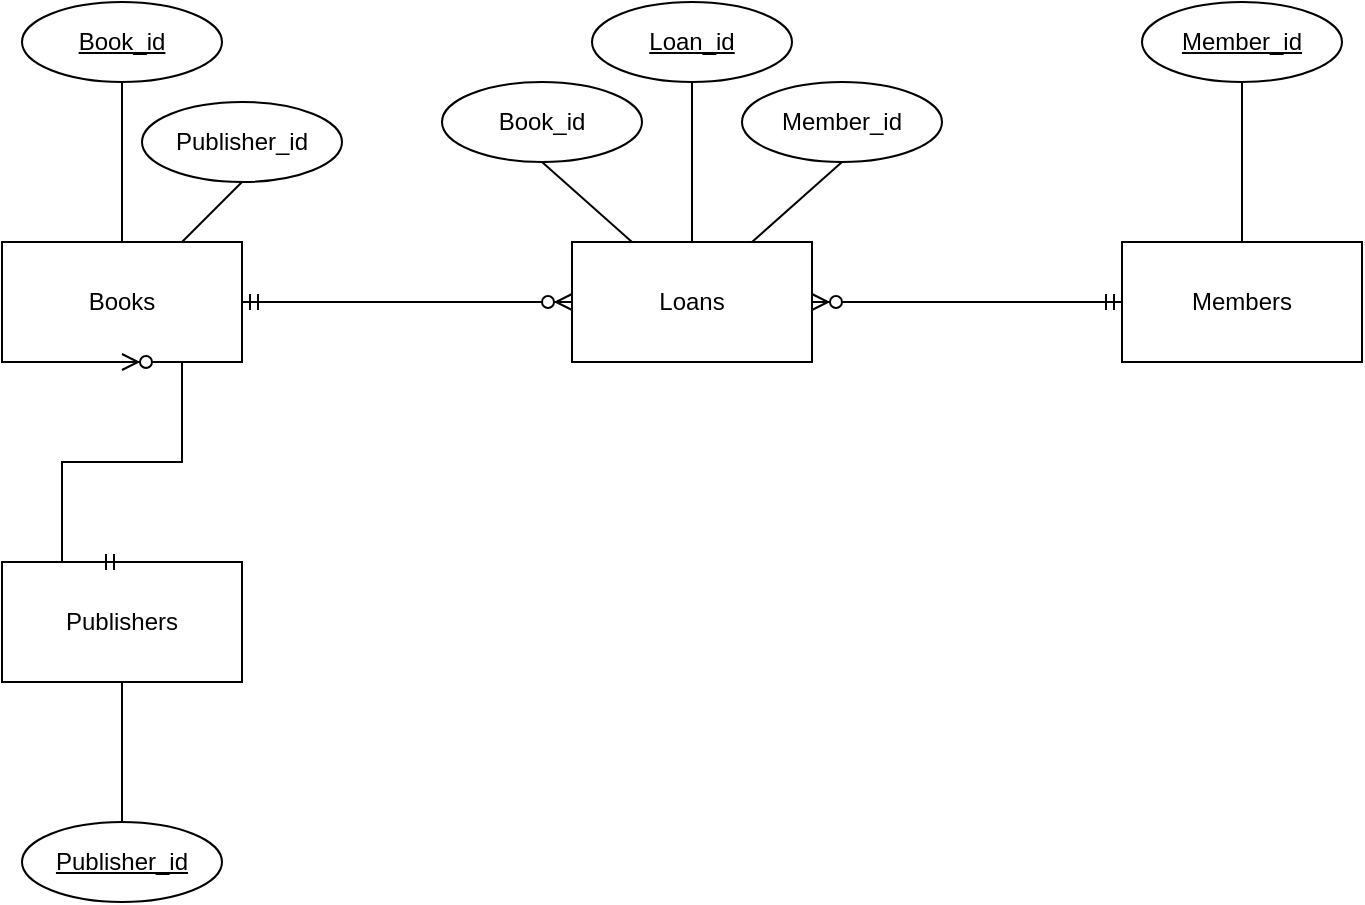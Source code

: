 <mxfile version="26.0.13" pages="2">
  <diagram name="ER Diagram" id="Hdu0cmTBoQBrHsYAyVdp">
    <mxGraphModel dx="1113" dy="590" grid="1" gridSize="10" guides="1" tooltips="1" connect="1" arrows="1" fold="1" page="1" pageScale="1" pageWidth="850" pageHeight="1100" math="0" shadow="0">
      <root>
        <mxCell id="0" />
        <mxCell id="1" parent="0" />
        <mxCell id="_qy1Dui6ZBZUAn9KSsPm-1" value="Loans" style="rounded=0;whiteSpace=wrap;html=1;" vertex="1" parent="1">
          <mxGeometry x="365" y="200" width="120" height="60" as="geometry" />
        </mxCell>
        <mxCell id="_qy1Dui6ZBZUAn9KSsPm-2" value="Members" style="rounded=0;whiteSpace=wrap;html=1;" vertex="1" parent="1">
          <mxGeometry x="640" y="200" width="120" height="60" as="geometry" />
        </mxCell>
        <mxCell id="_qy1Dui6ZBZUAn9KSsPm-3" value="Books" style="rounded=0;whiteSpace=wrap;html=1;" vertex="1" parent="1">
          <mxGeometry x="80" y="200" width="120" height="60" as="geometry" />
        </mxCell>
        <mxCell id="_qy1Dui6ZBZUAn9KSsPm-4" value="Publishers" style="rounded=0;whiteSpace=wrap;html=1;" vertex="1" parent="1">
          <mxGeometry x="80" y="360" width="120" height="60" as="geometry" />
        </mxCell>
        <mxCell id="_qy1Dui6ZBZUAn9KSsPm-5" value="" style="edgeStyle=entityRelationEdgeStyle;fontSize=12;html=1;endArrow=ERzeroToMany;startArrow=ERmandOne;rounded=0;entryX=0;entryY=0.5;entryDx=0;entryDy=0;exitX=1;exitY=0.5;exitDx=0;exitDy=0;" edge="1" parent="1" source="_qy1Dui6ZBZUAn9KSsPm-3" target="_qy1Dui6ZBZUAn9KSsPm-1">
          <mxGeometry width="100" height="100" relative="1" as="geometry">
            <mxPoint x="390" y="330" as="sourcePoint" />
            <mxPoint x="490" y="230" as="targetPoint" />
          </mxGeometry>
        </mxCell>
        <mxCell id="_qy1Dui6ZBZUAn9KSsPm-6" value="" style="edgeStyle=entityRelationEdgeStyle;fontSize=12;html=1;endArrow=ERzeroToMany;startArrow=ERmandOne;rounded=0;exitX=0;exitY=0.5;exitDx=0;exitDy=0;entryX=1;entryY=0.5;entryDx=0;entryDy=0;" edge="1" parent="1" source="_qy1Dui6ZBZUAn9KSsPm-2" target="_qy1Dui6ZBZUAn9KSsPm-1">
          <mxGeometry width="100" height="100" relative="1" as="geometry">
            <mxPoint x="390" y="330" as="sourcePoint" />
            <mxPoint x="530" y="220" as="targetPoint" />
            <Array as="points">
              <mxPoint x="500" y="230" />
              <mxPoint x="500" y="220" />
            </Array>
          </mxGeometry>
        </mxCell>
        <mxCell id="_qy1Dui6ZBZUAn9KSsPm-7" value="" style="edgeStyle=entityRelationEdgeStyle;fontSize=12;html=1;endArrow=ERzeroToMany;startArrow=ERmandOne;rounded=0;entryX=0.5;entryY=1;entryDx=0;entryDy=0;exitX=0.5;exitY=0;exitDx=0;exitDy=0;" edge="1" parent="1" source="_qy1Dui6ZBZUAn9KSsPm-4" target="_qy1Dui6ZBZUAn9KSsPm-3">
          <mxGeometry width="100" height="100" relative="1" as="geometry">
            <mxPoint x="70" y="290" as="sourcePoint" />
            <mxPoint x="235" y="290" as="targetPoint" />
            <Array as="points">
              <mxPoint x="130" y="260" />
              <mxPoint x="130" y="340" />
            </Array>
          </mxGeometry>
        </mxCell>
        <mxCell id="_qy1Dui6ZBZUAn9KSsPm-8" value="Loan_id" style="ellipse;whiteSpace=wrap;html=1;align=center;fontStyle=4;" vertex="1" parent="1">
          <mxGeometry x="375" y="80" width="100" height="40" as="geometry" />
        </mxCell>
        <mxCell id="_qy1Dui6ZBZUAn9KSsPm-9" value="Member_id" style="ellipse;whiteSpace=wrap;html=1;align=center;fontStyle=4;" vertex="1" parent="1">
          <mxGeometry x="650" y="80" width="100" height="40" as="geometry" />
        </mxCell>
        <mxCell id="_qy1Dui6ZBZUAn9KSsPm-10" value="Book_id" style="ellipse;whiteSpace=wrap;html=1;align=center;fontStyle=4;" vertex="1" parent="1">
          <mxGeometry x="90" y="80" width="100" height="40" as="geometry" />
        </mxCell>
        <mxCell id="_qy1Dui6ZBZUAn9KSsPm-11" value="Publisher_id" style="ellipse;whiteSpace=wrap;html=1;align=center;fontStyle=4;" vertex="1" parent="1">
          <mxGeometry x="90" y="490" width="100" height="40" as="geometry" />
        </mxCell>
        <mxCell id="_qy1Dui6ZBZUAn9KSsPm-12" value="" style="endArrow=none;html=1;rounded=0;entryX=0.5;entryY=0;entryDx=0;entryDy=0;exitX=0.5;exitY=1;exitDx=0;exitDy=0;" edge="1" parent="1" source="_qy1Dui6ZBZUAn9KSsPm-8" target="_qy1Dui6ZBZUAn9KSsPm-1">
          <mxGeometry relative="1" as="geometry">
            <mxPoint x="345" y="180" as="sourcePoint" />
            <mxPoint x="505" y="180" as="targetPoint" />
          </mxGeometry>
        </mxCell>
        <mxCell id="_qy1Dui6ZBZUAn9KSsPm-13" value="" style="endArrow=none;html=1;rounded=0;exitX=0.5;exitY=1;exitDx=0;exitDy=0;entryX=0.5;entryY=0;entryDx=0;entryDy=0;" edge="1" parent="1" source="_qy1Dui6ZBZUAn9KSsPm-9" target="_qy1Dui6ZBZUAn9KSsPm-2">
          <mxGeometry relative="1" as="geometry">
            <mxPoint x="690" y="130" as="sourcePoint" />
            <mxPoint x="710" y="170" as="targetPoint" />
          </mxGeometry>
        </mxCell>
        <mxCell id="_qy1Dui6ZBZUAn9KSsPm-14" value="" style="endArrow=none;html=1;rounded=0;exitX=0.5;exitY=1;exitDx=0;exitDy=0;entryX=0.5;entryY=0;entryDx=0;entryDy=0;" edge="1" parent="1" source="_qy1Dui6ZBZUAn9KSsPm-10" target="_qy1Dui6ZBZUAn9KSsPm-3">
          <mxGeometry relative="1" as="geometry">
            <mxPoint x="130" y="150" as="sourcePoint" />
            <mxPoint x="139" y="180" as="targetPoint" />
          </mxGeometry>
        </mxCell>
        <mxCell id="_qy1Dui6ZBZUAn9KSsPm-15" value="" style="endArrow=none;html=1;rounded=0;exitX=0.5;exitY=1;exitDx=0;exitDy=0;entryX=0.5;entryY=0;entryDx=0;entryDy=0;" edge="1" parent="1" source="_qy1Dui6ZBZUAn9KSsPm-4" target="_qy1Dui6ZBZUAn9KSsPm-11">
          <mxGeometry relative="1" as="geometry">
            <mxPoint x="139.44" y="430" as="sourcePoint" />
            <mxPoint x="139" y="470" as="targetPoint" />
          </mxGeometry>
        </mxCell>
        <mxCell id="_qy1Dui6ZBZUAn9KSsPm-16" value="Publisher_id" style="ellipse;whiteSpace=wrap;html=1;align=center;" vertex="1" parent="1">
          <mxGeometry x="150" y="130" width="100" height="40" as="geometry" />
        </mxCell>
        <mxCell id="_qy1Dui6ZBZUAn9KSsPm-18" value="Member_id" style="ellipse;whiteSpace=wrap;html=1;align=center;" vertex="1" parent="1">
          <mxGeometry x="450" y="120" width="100" height="40" as="geometry" />
        </mxCell>
        <mxCell id="_qy1Dui6ZBZUAn9KSsPm-19" value="Book_id" style="ellipse;whiteSpace=wrap;html=1;align=center;" vertex="1" parent="1">
          <mxGeometry x="300" y="120" width="100" height="40" as="geometry" />
        </mxCell>
        <mxCell id="_qy1Dui6ZBZUAn9KSsPm-20" value="" style="endArrow=none;html=1;rounded=0;exitX=0.5;exitY=1;exitDx=0;exitDy=0;entryX=0.75;entryY=0;entryDx=0;entryDy=0;" edge="1" parent="1" source="_qy1Dui6ZBZUAn9KSsPm-16" target="_qy1Dui6ZBZUAn9KSsPm-3">
          <mxGeometry relative="1" as="geometry">
            <mxPoint x="180" y="180" as="sourcePoint" />
            <mxPoint x="340" y="180" as="targetPoint" />
          </mxGeometry>
        </mxCell>
        <mxCell id="_qy1Dui6ZBZUAn9KSsPm-21" value="" style="endArrow=none;html=1;rounded=0;entryX=0.25;entryY=0;entryDx=0;entryDy=0;exitX=0.5;exitY=1;exitDx=0;exitDy=0;" edge="1" parent="1" source="_qy1Dui6ZBZUAn9KSsPm-19" target="_qy1Dui6ZBZUAn9KSsPm-1">
          <mxGeometry relative="1" as="geometry">
            <mxPoint x="360" y="170" as="sourcePoint" />
            <mxPoint x="360" y="250" as="targetPoint" />
          </mxGeometry>
        </mxCell>
        <mxCell id="_qy1Dui6ZBZUAn9KSsPm-22" value="" style="endArrow=none;html=1;rounded=0;exitX=0.5;exitY=1;exitDx=0;exitDy=0;entryX=0.75;entryY=0;entryDx=0;entryDy=0;" edge="1" parent="1" source="_qy1Dui6ZBZUAn9KSsPm-18" target="_qy1Dui6ZBZUAn9KSsPm-1">
          <mxGeometry relative="1" as="geometry">
            <mxPoint x="445" y="140" as="sourcePoint" />
            <mxPoint x="460" y="180" as="targetPoint" />
          </mxGeometry>
        </mxCell>
      </root>
    </mxGraphModel>
  </diagram>
  <diagram id="be9lSdn5vK5QUnXIkSxP" name="Logical Diagram">
    <mxGraphModel dx="2658" dy="965" grid="1" gridSize="10" guides="1" tooltips="1" connect="1" arrows="1" fold="1" page="0" pageScale="1" pageWidth="850" pageHeight="1100" math="0" shadow="0">
      <root>
        <mxCell id="0" />
        <mxCell id="1" parent="0" />
        <mxCell id="tEudmE3-Eh4ZyYU59Dsb-1" value="Table" style="shape=table;startSize=30;container=1;collapsible=1;childLayout=tableLayout;fixedRows=1;rowLines=0;fontStyle=1;align=center;resizeLast=1;html=1;" parent="1" vertex="1">
          <mxGeometry y="3090" width="180" height="150" as="geometry" />
        </mxCell>
        <mxCell id="tEudmE3-Eh4ZyYU59Dsb-2" value="" style="shape=tableRow;horizontal=0;startSize=0;swimlaneHead=0;swimlaneBody=0;fillColor=none;collapsible=0;dropTarget=0;points=[[0,0.5],[1,0.5]];portConstraint=eastwest;top=0;left=0;right=0;bottom=1;" parent="tEudmE3-Eh4ZyYU59Dsb-1" vertex="1">
          <mxGeometry y="30" width="180" height="30" as="geometry" />
        </mxCell>
        <mxCell id="tEudmE3-Eh4ZyYU59Dsb-3" value="PK" style="shape=partialRectangle;connectable=0;fillColor=none;top=0;left=0;bottom=0;right=0;fontStyle=1;overflow=hidden;whiteSpace=wrap;html=1;" parent="tEudmE3-Eh4ZyYU59Dsb-2" vertex="1">
          <mxGeometry width="30" height="30" as="geometry">
            <mxRectangle width="30" height="30" as="alternateBounds" />
          </mxGeometry>
        </mxCell>
        <mxCell id="tEudmE3-Eh4ZyYU59Dsb-4" value="UniqueID" style="shape=partialRectangle;connectable=0;fillColor=none;top=0;left=0;bottom=0;right=0;align=left;spacingLeft=6;fontStyle=5;overflow=hidden;whiteSpace=wrap;html=1;" parent="tEudmE3-Eh4ZyYU59Dsb-2" vertex="1">
          <mxGeometry x="30" width="150" height="30" as="geometry">
            <mxRectangle width="150" height="30" as="alternateBounds" />
          </mxGeometry>
        </mxCell>
        <mxCell id="tEudmE3-Eh4ZyYU59Dsb-5" value="" style="shape=tableRow;horizontal=0;startSize=0;swimlaneHead=0;swimlaneBody=0;fillColor=none;collapsible=0;dropTarget=0;points=[[0,0.5],[1,0.5]];portConstraint=eastwest;top=0;left=0;right=0;bottom=0;" parent="tEudmE3-Eh4ZyYU59Dsb-1" vertex="1">
          <mxGeometry y="60" width="180" height="30" as="geometry" />
        </mxCell>
        <mxCell id="tEudmE3-Eh4ZyYU59Dsb-6" value="" style="shape=partialRectangle;connectable=0;fillColor=none;top=0;left=0;bottom=0;right=0;editable=1;overflow=hidden;whiteSpace=wrap;html=1;" parent="tEudmE3-Eh4ZyYU59Dsb-5" vertex="1">
          <mxGeometry width="30" height="30" as="geometry">
            <mxRectangle width="30" height="30" as="alternateBounds" />
          </mxGeometry>
        </mxCell>
        <mxCell id="tEudmE3-Eh4ZyYU59Dsb-7" value="Row 1" style="shape=partialRectangle;connectable=0;fillColor=none;top=0;left=0;bottom=0;right=0;align=left;spacingLeft=6;overflow=hidden;whiteSpace=wrap;html=1;" parent="tEudmE3-Eh4ZyYU59Dsb-5" vertex="1">
          <mxGeometry x="30" width="150" height="30" as="geometry">
            <mxRectangle width="150" height="30" as="alternateBounds" />
          </mxGeometry>
        </mxCell>
        <mxCell id="tEudmE3-Eh4ZyYU59Dsb-8" value="" style="shape=tableRow;horizontal=0;startSize=0;swimlaneHead=0;swimlaneBody=0;fillColor=none;collapsible=0;dropTarget=0;points=[[0,0.5],[1,0.5]];portConstraint=eastwest;top=0;left=0;right=0;bottom=0;" parent="tEudmE3-Eh4ZyYU59Dsb-1" vertex="1">
          <mxGeometry y="90" width="180" height="30" as="geometry" />
        </mxCell>
        <mxCell id="tEudmE3-Eh4ZyYU59Dsb-9" value="" style="shape=partialRectangle;connectable=0;fillColor=none;top=0;left=0;bottom=0;right=0;editable=1;overflow=hidden;whiteSpace=wrap;html=1;" parent="tEudmE3-Eh4ZyYU59Dsb-8" vertex="1">
          <mxGeometry width="30" height="30" as="geometry">
            <mxRectangle width="30" height="30" as="alternateBounds" />
          </mxGeometry>
        </mxCell>
        <mxCell id="tEudmE3-Eh4ZyYU59Dsb-10" value="Row 2" style="shape=partialRectangle;connectable=0;fillColor=none;top=0;left=0;bottom=0;right=0;align=left;spacingLeft=6;overflow=hidden;whiteSpace=wrap;html=1;" parent="tEudmE3-Eh4ZyYU59Dsb-8" vertex="1">
          <mxGeometry x="30" width="150" height="30" as="geometry">
            <mxRectangle width="150" height="30" as="alternateBounds" />
          </mxGeometry>
        </mxCell>
        <mxCell id="tEudmE3-Eh4ZyYU59Dsb-11" value="" style="shape=tableRow;horizontal=0;startSize=0;swimlaneHead=0;swimlaneBody=0;fillColor=none;collapsible=0;dropTarget=0;points=[[0,0.5],[1,0.5]];portConstraint=eastwest;top=0;left=0;right=0;bottom=0;" parent="tEudmE3-Eh4ZyYU59Dsb-1" vertex="1">
          <mxGeometry y="120" width="180" height="30" as="geometry" />
        </mxCell>
        <mxCell id="tEudmE3-Eh4ZyYU59Dsb-12" value="" style="shape=partialRectangle;connectable=0;fillColor=none;top=0;left=0;bottom=0;right=0;editable=1;overflow=hidden;whiteSpace=wrap;html=1;" parent="tEudmE3-Eh4ZyYU59Dsb-11" vertex="1">
          <mxGeometry width="30" height="30" as="geometry">
            <mxRectangle width="30" height="30" as="alternateBounds" />
          </mxGeometry>
        </mxCell>
        <mxCell id="tEudmE3-Eh4ZyYU59Dsb-13" value="Row 3" style="shape=partialRectangle;connectable=0;fillColor=none;top=0;left=0;bottom=0;right=0;align=left;spacingLeft=6;overflow=hidden;whiteSpace=wrap;html=1;" parent="tEudmE3-Eh4ZyYU59Dsb-11" vertex="1">
          <mxGeometry x="30" width="150" height="30" as="geometry">
            <mxRectangle width="150" height="30" as="alternateBounds" />
          </mxGeometry>
        </mxCell>
        <mxCell id="tEudmE3-Eh4ZyYU59Dsb-14" value="Table" style="shape=table;startSize=30;container=1;collapsible=1;childLayout=tableLayout;fixedRows=1;rowLines=0;fontStyle=1;align=center;resizeLast=1;html=1;" parent="1" vertex="1">
          <mxGeometry x="410" y="3090" width="180" height="150" as="geometry" />
        </mxCell>
        <mxCell id="tEudmE3-Eh4ZyYU59Dsb-15" value="" style="shape=tableRow;horizontal=0;startSize=0;swimlaneHead=0;swimlaneBody=0;fillColor=none;collapsible=0;dropTarget=0;points=[[0,0.5],[1,0.5]];portConstraint=eastwest;top=0;left=0;right=0;bottom=1;" parent="tEudmE3-Eh4ZyYU59Dsb-14" vertex="1">
          <mxGeometry y="30" width="180" height="30" as="geometry" />
        </mxCell>
        <mxCell id="tEudmE3-Eh4ZyYU59Dsb-16" value="PK" style="shape=partialRectangle;connectable=0;fillColor=none;top=0;left=0;bottom=0;right=0;fontStyle=1;overflow=hidden;whiteSpace=wrap;html=1;" parent="tEudmE3-Eh4ZyYU59Dsb-15" vertex="1">
          <mxGeometry width="30" height="30" as="geometry">
            <mxRectangle width="30" height="30" as="alternateBounds" />
          </mxGeometry>
        </mxCell>
        <mxCell id="tEudmE3-Eh4ZyYU59Dsb-17" value="UniqueID" style="shape=partialRectangle;connectable=0;fillColor=none;top=0;left=0;bottom=0;right=0;align=left;spacingLeft=6;fontStyle=5;overflow=hidden;whiteSpace=wrap;html=1;" parent="tEudmE3-Eh4ZyYU59Dsb-15" vertex="1">
          <mxGeometry x="30" width="150" height="30" as="geometry">
            <mxRectangle width="150" height="30" as="alternateBounds" />
          </mxGeometry>
        </mxCell>
        <mxCell id="tEudmE3-Eh4ZyYU59Dsb-18" value="" style="shape=tableRow;horizontal=0;startSize=0;swimlaneHead=0;swimlaneBody=0;fillColor=none;collapsible=0;dropTarget=0;points=[[0,0.5],[1,0.5]];portConstraint=eastwest;top=0;left=0;right=0;bottom=0;" parent="tEudmE3-Eh4ZyYU59Dsb-14" vertex="1">
          <mxGeometry y="60" width="180" height="30" as="geometry" />
        </mxCell>
        <mxCell id="tEudmE3-Eh4ZyYU59Dsb-19" value="" style="shape=partialRectangle;connectable=0;fillColor=none;top=0;left=0;bottom=0;right=0;editable=1;overflow=hidden;whiteSpace=wrap;html=1;" parent="tEudmE3-Eh4ZyYU59Dsb-18" vertex="1">
          <mxGeometry width="30" height="30" as="geometry">
            <mxRectangle width="30" height="30" as="alternateBounds" />
          </mxGeometry>
        </mxCell>
        <mxCell id="tEudmE3-Eh4ZyYU59Dsb-20" value="Row 1" style="shape=partialRectangle;connectable=0;fillColor=none;top=0;left=0;bottom=0;right=0;align=left;spacingLeft=6;overflow=hidden;whiteSpace=wrap;html=1;" parent="tEudmE3-Eh4ZyYU59Dsb-18" vertex="1">
          <mxGeometry x="30" width="150" height="30" as="geometry">
            <mxRectangle width="150" height="30" as="alternateBounds" />
          </mxGeometry>
        </mxCell>
        <mxCell id="tEudmE3-Eh4ZyYU59Dsb-21" value="" style="shape=tableRow;horizontal=0;startSize=0;swimlaneHead=0;swimlaneBody=0;fillColor=none;collapsible=0;dropTarget=0;points=[[0,0.5],[1,0.5]];portConstraint=eastwest;top=0;left=0;right=0;bottom=0;" parent="tEudmE3-Eh4ZyYU59Dsb-14" vertex="1">
          <mxGeometry y="90" width="180" height="30" as="geometry" />
        </mxCell>
        <mxCell id="tEudmE3-Eh4ZyYU59Dsb-22" value="" style="shape=partialRectangle;connectable=0;fillColor=none;top=0;left=0;bottom=0;right=0;editable=1;overflow=hidden;whiteSpace=wrap;html=1;" parent="tEudmE3-Eh4ZyYU59Dsb-21" vertex="1">
          <mxGeometry width="30" height="30" as="geometry">
            <mxRectangle width="30" height="30" as="alternateBounds" />
          </mxGeometry>
        </mxCell>
        <mxCell id="tEudmE3-Eh4ZyYU59Dsb-23" value="Row 2" style="shape=partialRectangle;connectable=0;fillColor=none;top=0;left=0;bottom=0;right=0;align=left;spacingLeft=6;overflow=hidden;whiteSpace=wrap;html=1;" parent="tEudmE3-Eh4ZyYU59Dsb-21" vertex="1">
          <mxGeometry x="30" width="150" height="30" as="geometry">
            <mxRectangle width="150" height="30" as="alternateBounds" />
          </mxGeometry>
        </mxCell>
        <mxCell id="tEudmE3-Eh4ZyYU59Dsb-24" value="" style="shape=tableRow;horizontal=0;startSize=0;swimlaneHead=0;swimlaneBody=0;fillColor=none;collapsible=0;dropTarget=0;points=[[0,0.5],[1,0.5]];portConstraint=eastwest;top=0;left=0;right=0;bottom=0;" parent="tEudmE3-Eh4ZyYU59Dsb-14" vertex="1">
          <mxGeometry y="120" width="180" height="30" as="geometry" />
        </mxCell>
        <mxCell id="tEudmE3-Eh4ZyYU59Dsb-25" value="" style="shape=partialRectangle;connectable=0;fillColor=none;top=0;left=0;bottom=0;right=0;editable=1;overflow=hidden;whiteSpace=wrap;html=1;" parent="tEudmE3-Eh4ZyYU59Dsb-24" vertex="1">
          <mxGeometry width="30" height="30" as="geometry">
            <mxRectangle width="30" height="30" as="alternateBounds" />
          </mxGeometry>
        </mxCell>
        <mxCell id="tEudmE3-Eh4ZyYU59Dsb-26" value="Row 3" style="shape=partialRectangle;connectable=0;fillColor=none;top=0;left=0;bottom=0;right=0;align=left;spacingLeft=6;overflow=hidden;whiteSpace=wrap;html=1;" parent="tEudmE3-Eh4ZyYU59Dsb-24" vertex="1">
          <mxGeometry x="30" width="150" height="30" as="geometry">
            <mxRectangle width="150" height="30" as="alternateBounds" />
          </mxGeometry>
        </mxCell>
        <mxCell id="tEudmE3-Eh4ZyYU59Dsb-27" value="Table" style="shape=table;startSize=30;container=1;collapsible=1;childLayout=tableLayout;fixedRows=1;rowLines=0;fontStyle=1;align=center;resizeLast=1;html=1;" parent="1" vertex="1">
          <mxGeometry x="-170" y="2840" width="180" height="150" as="geometry" />
        </mxCell>
        <mxCell id="tEudmE3-Eh4ZyYU59Dsb-28" value="" style="shape=tableRow;horizontal=0;startSize=0;swimlaneHead=0;swimlaneBody=0;fillColor=none;collapsible=0;dropTarget=0;points=[[0,0.5],[1,0.5]];portConstraint=eastwest;top=0;left=0;right=0;bottom=1;" parent="tEudmE3-Eh4ZyYU59Dsb-27" vertex="1">
          <mxGeometry y="30" width="180" height="30" as="geometry" />
        </mxCell>
        <mxCell id="tEudmE3-Eh4ZyYU59Dsb-29" value="PK" style="shape=partialRectangle;connectable=0;fillColor=none;top=0;left=0;bottom=0;right=0;fontStyle=1;overflow=hidden;whiteSpace=wrap;html=1;" parent="tEudmE3-Eh4ZyYU59Dsb-28" vertex="1">
          <mxGeometry width="30" height="30" as="geometry">
            <mxRectangle width="30" height="30" as="alternateBounds" />
          </mxGeometry>
        </mxCell>
        <mxCell id="tEudmE3-Eh4ZyYU59Dsb-30" value="UniqueID" style="shape=partialRectangle;connectable=0;fillColor=none;top=0;left=0;bottom=0;right=0;align=left;spacingLeft=6;fontStyle=5;overflow=hidden;whiteSpace=wrap;html=1;" parent="tEudmE3-Eh4ZyYU59Dsb-28" vertex="1">
          <mxGeometry x="30" width="150" height="30" as="geometry">
            <mxRectangle width="150" height="30" as="alternateBounds" />
          </mxGeometry>
        </mxCell>
        <mxCell id="tEudmE3-Eh4ZyYU59Dsb-31" value="" style="shape=tableRow;horizontal=0;startSize=0;swimlaneHead=0;swimlaneBody=0;fillColor=none;collapsible=0;dropTarget=0;points=[[0,0.5],[1,0.5]];portConstraint=eastwest;top=0;left=0;right=0;bottom=0;" parent="tEudmE3-Eh4ZyYU59Dsb-27" vertex="1">
          <mxGeometry y="60" width="180" height="30" as="geometry" />
        </mxCell>
        <mxCell id="tEudmE3-Eh4ZyYU59Dsb-32" value="" style="shape=partialRectangle;connectable=0;fillColor=none;top=0;left=0;bottom=0;right=0;editable=1;overflow=hidden;whiteSpace=wrap;html=1;" parent="tEudmE3-Eh4ZyYU59Dsb-31" vertex="1">
          <mxGeometry width="30" height="30" as="geometry">
            <mxRectangle width="30" height="30" as="alternateBounds" />
          </mxGeometry>
        </mxCell>
        <mxCell id="tEudmE3-Eh4ZyYU59Dsb-33" value="Row 1" style="shape=partialRectangle;connectable=0;fillColor=none;top=0;left=0;bottom=0;right=0;align=left;spacingLeft=6;overflow=hidden;whiteSpace=wrap;html=1;" parent="tEudmE3-Eh4ZyYU59Dsb-31" vertex="1">
          <mxGeometry x="30" width="150" height="30" as="geometry">
            <mxRectangle width="150" height="30" as="alternateBounds" />
          </mxGeometry>
        </mxCell>
        <mxCell id="tEudmE3-Eh4ZyYU59Dsb-34" value="" style="shape=tableRow;horizontal=0;startSize=0;swimlaneHead=0;swimlaneBody=0;fillColor=none;collapsible=0;dropTarget=0;points=[[0,0.5],[1,0.5]];portConstraint=eastwest;top=0;left=0;right=0;bottom=0;" parent="tEudmE3-Eh4ZyYU59Dsb-27" vertex="1">
          <mxGeometry y="90" width="180" height="30" as="geometry" />
        </mxCell>
        <mxCell id="tEudmE3-Eh4ZyYU59Dsb-35" value="" style="shape=partialRectangle;connectable=0;fillColor=none;top=0;left=0;bottom=0;right=0;editable=1;overflow=hidden;whiteSpace=wrap;html=1;" parent="tEudmE3-Eh4ZyYU59Dsb-34" vertex="1">
          <mxGeometry width="30" height="30" as="geometry">
            <mxRectangle width="30" height="30" as="alternateBounds" />
          </mxGeometry>
        </mxCell>
        <mxCell id="tEudmE3-Eh4ZyYU59Dsb-36" value="Row 2" style="shape=partialRectangle;connectable=0;fillColor=none;top=0;left=0;bottom=0;right=0;align=left;spacingLeft=6;overflow=hidden;whiteSpace=wrap;html=1;" parent="tEudmE3-Eh4ZyYU59Dsb-34" vertex="1">
          <mxGeometry x="30" width="150" height="30" as="geometry">
            <mxRectangle width="150" height="30" as="alternateBounds" />
          </mxGeometry>
        </mxCell>
        <mxCell id="tEudmE3-Eh4ZyYU59Dsb-37" value="" style="shape=tableRow;horizontal=0;startSize=0;swimlaneHead=0;swimlaneBody=0;fillColor=none;collapsible=0;dropTarget=0;points=[[0,0.5],[1,0.5]];portConstraint=eastwest;top=0;left=0;right=0;bottom=0;" parent="tEudmE3-Eh4ZyYU59Dsb-27" vertex="1">
          <mxGeometry y="120" width="180" height="30" as="geometry" />
        </mxCell>
        <mxCell id="tEudmE3-Eh4ZyYU59Dsb-38" value="" style="shape=partialRectangle;connectable=0;fillColor=none;top=0;left=0;bottom=0;right=0;editable=1;overflow=hidden;whiteSpace=wrap;html=1;" parent="tEudmE3-Eh4ZyYU59Dsb-37" vertex="1">
          <mxGeometry width="30" height="30" as="geometry">
            <mxRectangle width="30" height="30" as="alternateBounds" />
          </mxGeometry>
        </mxCell>
        <mxCell id="tEudmE3-Eh4ZyYU59Dsb-39" value="Row 3" style="shape=partialRectangle;connectable=0;fillColor=none;top=0;left=0;bottom=0;right=0;align=left;spacingLeft=6;overflow=hidden;whiteSpace=wrap;html=1;" parent="tEudmE3-Eh4ZyYU59Dsb-37" vertex="1">
          <mxGeometry x="30" width="150" height="30" as="geometry">
            <mxRectangle width="150" height="30" as="alternateBounds" />
          </mxGeometry>
        </mxCell>
        <mxCell id="tEudmE3-Eh4ZyYU59Dsb-40" value="Table" style="shape=table;startSize=30;container=1;collapsible=1;childLayout=tableLayout;fixedRows=1;rowLines=0;fontStyle=1;align=center;resizeLast=1;html=1;" parent="1" vertex="1">
          <mxGeometry x="200" y="2840" width="180" height="150" as="geometry" />
        </mxCell>
        <mxCell id="tEudmE3-Eh4ZyYU59Dsb-41" value="" style="shape=tableRow;horizontal=0;startSize=0;swimlaneHead=0;swimlaneBody=0;fillColor=none;collapsible=0;dropTarget=0;points=[[0,0.5],[1,0.5]];portConstraint=eastwest;top=0;left=0;right=0;bottom=1;" parent="tEudmE3-Eh4ZyYU59Dsb-40" vertex="1">
          <mxGeometry y="30" width="180" height="30" as="geometry" />
        </mxCell>
        <mxCell id="tEudmE3-Eh4ZyYU59Dsb-42" value="PK" style="shape=partialRectangle;connectable=0;fillColor=none;top=0;left=0;bottom=0;right=0;fontStyle=1;overflow=hidden;whiteSpace=wrap;html=1;" parent="tEudmE3-Eh4ZyYU59Dsb-41" vertex="1">
          <mxGeometry width="30" height="30" as="geometry">
            <mxRectangle width="30" height="30" as="alternateBounds" />
          </mxGeometry>
        </mxCell>
        <mxCell id="tEudmE3-Eh4ZyYU59Dsb-43" value="UniqueID" style="shape=partialRectangle;connectable=0;fillColor=none;top=0;left=0;bottom=0;right=0;align=left;spacingLeft=6;fontStyle=5;overflow=hidden;whiteSpace=wrap;html=1;" parent="tEudmE3-Eh4ZyYU59Dsb-41" vertex="1">
          <mxGeometry x="30" width="150" height="30" as="geometry">
            <mxRectangle width="150" height="30" as="alternateBounds" />
          </mxGeometry>
        </mxCell>
        <mxCell id="tEudmE3-Eh4ZyYU59Dsb-44" value="" style="shape=tableRow;horizontal=0;startSize=0;swimlaneHead=0;swimlaneBody=0;fillColor=none;collapsible=0;dropTarget=0;points=[[0,0.5],[1,0.5]];portConstraint=eastwest;top=0;left=0;right=0;bottom=0;" parent="tEudmE3-Eh4ZyYU59Dsb-40" vertex="1">
          <mxGeometry y="60" width="180" height="30" as="geometry" />
        </mxCell>
        <mxCell id="tEudmE3-Eh4ZyYU59Dsb-45" value="" style="shape=partialRectangle;connectable=0;fillColor=none;top=0;left=0;bottom=0;right=0;editable=1;overflow=hidden;whiteSpace=wrap;html=1;" parent="tEudmE3-Eh4ZyYU59Dsb-44" vertex="1">
          <mxGeometry width="30" height="30" as="geometry">
            <mxRectangle width="30" height="30" as="alternateBounds" />
          </mxGeometry>
        </mxCell>
        <mxCell id="tEudmE3-Eh4ZyYU59Dsb-46" value="Row 1" style="shape=partialRectangle;connectable=0;fillColor=none;top=0;left=0;bottom=0;right=0;align=left;spacingLeft=6;overflow=hidden;whiteSpace=wrap;html=1;" parent="tEudmE3-Eh4ZyYU59Dsb-44" vertex="1">
          <mxGeometry x="30" width="150" height="30" as="geometry">
            <mxRectangle width="150" height="30" as="alternateBounds" />
          </mxGeometry>
        </mxCell>
        <mxCell id="tEudmE3-Eh4ZyYU59Dsb-47" value="" style="shape=tableRow;horizontal=0;startSize=0;swimlaneHead=0;swimlaneBody=0;fillColor=none;collapsible=0;dropTarget=0;points=[[0,0.5],[1,0.5]];portConstraint=eastwest;top=0;left=0;right=0;bottom=0;" parent="tEudmE3-Eh4ZyYU59Dsb-40" vertex="1">
          <mxGeometry y="90" width="180" height="30" as="geometry" />
        </mxCell>
        <mxCell id="tEudmE3-Eh4ZyYU59Dsb-48" value="" style="shape=partialRectangle;connectable=0;fillColor=none;top=0;left=0;bottom=0;right=0;editable=1;overflow=hidden;whiteSpace=wrap;html=1;" parent="tEudmE3-Eh4ZyYU59Dsb-47" vertex="1">
          <mxGeometry width="30" height="30" as="geometry">
            <mxRectangle width="30" height="30" as="alternateBounds" />
          </mxGeometry>
        </mxCell>
        <mxCell id="tEudmE3-Eh4ZyYU59Dsb-49" value="Row 2" style="shape=partialRectangle;connectable=0;fillColor=none;top=0;left=0;bottom=0;right=0;align=left;spacingLeft=6;overflow=hidden;whiteSpace=wrap;html=1;" parent="tEudmE3-Eh4ZyYU59Dsb-47" vertex="1">
          <mxGeometry x="30" width="150" height="30" as="geometry">
            <mxRectangle width="150" height="30" as="alternateBounds" />
          </mxGeometry>
        </mxCell>
        <mxCell id="tEudmE3-Eh4ZyYU59Dsb-50" value="" style="shape=tableRow;horizontal=0;startSize=0;swimlaneHead=0;swimlaneBody=0;fillColor=none;collapsible=0;dropTarget=0;points=[[0,0.5],[1,0.5]];portConstraint=eastwest;top=0;left=0;right=0;bottom=0;" parent="tEudmE3-Eh4ZyYU59Dsb-40" vertex="1">
          <mxGeometry y="120" width="180" height="30" as="geometry" />
        </mxCell>
        <mxCell id="tEudmE3-Eh4ZyYU59Dsb-51" value="" style="shape=partialRectangle;connectable=0;fillColor=none;top=0;left=0;bottom=0;right=0;editable=1;overflow=hidden;whiteSpace=wrap;html=1;" parent="tEudmE3-Eh4ZyYU59Dsb-50" vertex="1">
          <mxGeometry width="30" height="30" as="geometry">
            <mxRectangle width="30" height="30" as="alternateBounds" />
          </mxGeometry>
        </mxCell>
        <mxCell id="tEudmE3-Eh4ZyYU59Dsb-52" value="Row 3" style="shape=partialRectangle;connectable=0;fillColor=none;top=0;left=0;bottom=0;right=0;align=left;spacingLeft=6;overflow=hidden;whiteSpace=wrap;html=1;" parent="tEudmE3-Eh4ZyYU59Dsb-50" vertex="1">
          <mxGeometry x="30" width="150" height="30" as="geometry">
            <mxRectangle width="150" height="30" as="alternateBounds" />
          </mxGeometry>
        </mxCell>
        <mxCell id="tEudmE3-Eh4ZyYU59Dsb-53" value="Table" style="shape=table;startSize=30;container=1;collapsible=1;childLayout=tableLayout;fixedRows=1;rowLines=0;fontStyle=1;align=center;resizeLast=1;html=1;" parent="1" vertex="1">
          <mxGeometry x="580" y="2840" width="180" height="150" as="geometry" />
        </mxCell>
        <mxCell id="tEudmE3-Eh4ZyYU59Dsb-54" value="" style="shape=tableRow;horizontal=0;startSize=0;swimlaneHead=0;swimlaneBody=0;fillColor=none;collapsible=0;dropTarget=0;points=[[0,0.5],[1,0.5]];portConstraint=eastwest;top=0;left=0;right=0;bottom=1;" parent="tEudmE3-Eh4ZyYU59Dsb-53" vertex="1">
          <mxGeometry y="30" width="180" height="30" as="geometry" />
        </mxCell>
        <mxCell id="tEudmE3-Eh4ZyYU59Dsb-55" value="PK" style="shape=partialRectangle;connectable=0;fillColor=none;top=0;left=0;bottom=0;right=0;fontStyle=1;overflow=hidden;whiteSpace=wrap;html=1;" parent="tEudmE3-Eh4ZyYU59Dsb-54" vertex="1">
          <mxGeometry width="30" height="30" as="geometry">
            <mxRectangle width="30" height="30" as="alternateBounds" />
          </mxGeometry>
        </mxCell>
        <mxCell id="tEudmE3-Eh4ZyYU59Dsb-56" value="UniqueID" style="shape=partialRectangle;connectable=0;fillColor=none;top=0;left=0;bottom=0;right=0;align=left;spacingLeft=6;fontStyle=5;overflow=hidden;whiteSpace=wrap;html=1;" parent="tEudmE3-Eh4ZyYU59Dsb-54" vertex="1">
          <mxGeometry x="30" width="150" height="30" as="geometry">
            <mxRectangle width="150" height="30" as="alternateBounds" />
          </mxGeometry>
        </mxCell>
        <mxCell id="tEudmE3-Eh4ZyYU59Dsb-57" value="" style="shape=tableRow;horizontal=0;startSize=0;swimlaneHead=0;swimlaneBody=0;fillColor=none;collapsible=0;dropTarget=0;points=[[0,0.5],[1,0.5]];portConstraint=eastwest;top=0;left=0;right=0;bottom=0;" parent="tEudmE3-Eh4ZyYU59Dsb-53" vertex="1">
          <mxGeometry y="60" width="180" height="30" as="geometry" />
        </mxCell>
        <mxCell id="tEudmE3-Eh4ZyYU59Dsb-58" value="" style="shape=partialRectangle;connectable=0;fillColor=none;top=0;left=0;bottom=0;right=0;editable=1;overflow=hidden;whiteSpace=wrap;html=1;" parent="tEudmE3-Eh4ZyYU59Dsb-57" vertex="1">
          <mxGeometry width="30" height="30" as="geometry">
            <mxRectangle width="30" height="30" as="alternateBounds" />
          </mxGeometry>
        </mxCell>
        <mxCell id="tEudmE3-Eh4ZyYU59Dsb-59" value="Row 1" style="shape=partialRectangle;connectable=0;fillColor=none;top=0;left=0;bottom=0;right=0;align=left;spacingLeft=6;overflow=hidden;whiteSpace=wrap;html=1;" parent="tEudmE3-Eh4ZyYU59Dsb-57" vertex="1">
          <mxGeometry x="30" width="150" height="30" as="geometry">
            <mxRectangle width="150" height="30" as="alternateBounds" />
          </mxGeometry>
        </mxCell>
        <mxCell id="tEudmE3-Eh4ZyYU59Dsb-60" value="" style="shape=tableRow;horizontal=0;startSize=0;swimlaneHead=0;swimlaneBody=0;fillColor=none;collapsible=0;dropTarget=0;points=[[0,0.5],[1,0.5]];portConstraint=eastwest;top=0;left=0;right=0;bottom=0;" parent="tEudmE3-Eh4ZyYU59Dsb-53" vertex="1">
          <mxGeometry y="90" width="180" height="30" as="geometry" />
        </mxCell>
        <mxCell id="tEudmE3-Eh4ZyYU59Dsb-61" value="" style="shape=partialRectangle;connectable=0;fillColor=none;top=0;left=0;bottom=0;right=0;editable=1;overflow=hidden;whiteSpace=wrap;html=1;" parent="tEudmE3-Eh4ZyYU59Dsb-60" vertex="1">
          <mxGeometry width="30" height="30" as="geometry">
            <mxRectangle width="30" height="30" as="alternateBounds" />
          </mxGeometry>
        </mxCell>
        <mxCell id="tEudmE3-Eh4ZyYU59Dsb-62" value="Row 2" style="shape=partialRectangle;connectable=0;fillColor=none;top=0;left=0;bottom=0;right=0;align=left;spacingLeft=6;overflow=hidden;whiteSpace=wrap;html=1;" parent="tEudmE3-Eh4ZyYU59Dsb-60" vertex="1">
          <mxGeometry x="30" width="150" height="30" as="geometry">
            <mxRectangle width="150" height="30" as="alternateBounds" />
          </mxGeometry>
        </mxCell>
        <mxCell id="tEudmE3-Eh4ZyYU59Dsb-63" value="" style="shape=tableRow;horizontal=0;startSize=0;swimlaneHead=0;swimlaneBody=0;fillColor=none;collapsible=0;dropTarget=0;points=[[0,0.5],[1,0.5]];portConstraint=eastwest;top=0;left=0;right=0;bottom=0;" parent="tEudmE3-Eh4ZyYU59Dsb-53" vertex="1">
          <mxGeometry y="120" width="180" height="30" as="geometry" />
        </mxCell>
        <mxCell id="tEudmE3-Eh4ZyYU59Dsb-64" value="" style="shape=partialRectangle;connectable=0;fillColor=none;top=0;left=0;bottom=0;right=0;editable=1;overflow=hidden;whiteSpace=wrap;html=1;" parent="tEudmE3-Eh4ZyYU59Dsb-63" vertex="1">
          <mxGeometry width="30" height="30" as="geometry">
            <mxRectangle width="30" height="30" as="alternateBounds" />
          </mxGeometry>
        </mxCell>
        <mxCell id="tEudmE3-Eh4ZyYU59Dsb-65" value="Row 3" style="shape=partialRectangle;connectable=0;fillColor=none;top=0;left=0;bottom=0;right=0;align=left;spacingLeft=6;overflow=hidden;whiteSpace=wrap;html=1;" parent="tEudmE3-Eh4ZyYU59Dsb-63" vertex="1">
          <mxGeometry x="30" width="150" height="30" as="geometry">
            <mxRectangle width="150" height="30" as="alternateBounds" />
          </mxGeometry>
        </mxCell>
        <mxCell id="tS3vhINiXVVh_20B0xXP-1" value="BooksLoanItems" style="shape=table;startSize=30;container=1;collapsible=1;childLayout=tableLayout;fixedRows=1;rowLines=0;fontStyle=1;align=center;resizeLast=1;html=1;" parent="1" vertex="1">
          <mxGeometry x="340" y="40" width="200" height="150" as="geometry" />
        </mxCell>
        <mxCell id="tS3vhINiXVVh_20B0xXP-2" value="" style="shape=tableRow;horizontal=0;startSize=0;swimlaneHead=0;swimlaneBody=0;fillColor=none;collapsible=0;dropTarget=0;points=[[0,0.5],[1,0.5]];portConstraint=eastwest;top=0;left=0;right=0;bottom=1;" parent="tS3vhINiXVVh_20B0xXP-1" vertex="1">
          <mxGeometry y="30" width="200" height="30" as="geometry" />
        </mxCell>
        <mxCell id="tS3vhINiXVVh_20B0xXP-3" value="PK" style="shape=partialRectangle;connectable=0;fillColor=none;top=0;left=0;bottom=0;right=0;fontStyle=1;overflow=hidden;whiteSpace=wrap;html=1;" parent="tS3vhINiXVVh_20B0xXP-2" vertex="1">
          <mxGeometry width="30" height="30" as="geometry">
            <mxRectangle width="30" height="30" as="alternateBounds" />
          </mxGeometry>
        </mxCell>
        <mxCell id="tS3vhINiXVVh_20B0xXP-4" value="Book_Loan_Item_Id (INT)" style="shape=partialRectangle;connectable=0;fillColor=none;top=0;left=0;bottom=0;right=0;align=left;spacingLeft=6;fontStyle=5;overflow=hidden;whiteSpace=wrap;html=1;" parent="tS3vhINiXVVh_20B0xXP-2" vertex="1">
          <mxGeometry x="30" width="170" height="30" as="geometry">
            <mxRectangle width="170" height="30" as="alternateBounds" />
          </mxGeometry>
        </mxCell>
        <mxCell id="tS3vhINiXVVh_20B0xXP-5" value="" style="shape=tableRow;horizontal=0;startSize=0;swimlaneHead=0;swimlaneBody=0;fillColor=none;collapsible=0;dropTarget=0;points=[[0,0.5],[1,0.5]];portConstraint=eastwest;top=0;left=0;right=0;bottom=0;" parent="tS3vhINiXVVh_20B0xXP-1" vertex="1">
          <mxGeometry y="60" width="200" height="30" as="geometry" />
        </mxCell>
        <mxCell id="tS3vhINiXVVh_20B0xXP-6" value="FK" style="shape=partialRectangle;connectable=0;fillColor=none;top=0;left=0;bottom=0;right=0;editable=1;overflow=hidden;whiteSpace=wrap;html=1;" parent="tS3vhINiXVVh_20B0xXP-5" vertex="1">
          <mxGeometry width="30" height="30" as="geometry">
            <mxRectangle width="30" height="30" as="alternateBounds" />
          </mxGeometry>
        </mxCell>
        <mxCell id="tS3vhINiXVVh_20B0xXP-7" value="Book_id (INT)" style="shape=partialRectangle;connectable=0;fillColor=none;top=0;left=0;bottom=0;right=0;align=left;spacingLeft=6;overflow=hidden;whiteSpace=wrap;html=1;" parent="tS3vhINiXVVh_20B0xXP-5" vertex="1">
          <mxGeometry x="30" width="170" height="30" as="geometry">
            <mxRectangle width="170" height="30" as="alternateBounds" />
          </mxGeometry>
        </mxCell>
        <mxCell id="tS3vhINiXVVh_20B0xXP-8" value="" style="shape=tableRow;horizontal=0;startSize=0;swimlaneHead=0;swimlaneBody=0;fillColor=none;collapsible=0;dropTarget=0;points=[[0,0.5],[1,0.5]];portConstraint=eastwest;top=0;left=0;right=0;bottom=0;" parent="tS3vhINiXVVh_20B0xXP-1" vertex="1">
          <mxGeometry y="90" width="200" height="30" as="geometry" />
        </mxCell>
        <mxCell id="tS3vhINiXVVh_20B0xXP-9" value="FK" style="shape=partialRectangle;connectable=0;fillColor=none;top=0;left=0;bottom=0;right=0;editable=1;overflow=hidden;whiteSpace=wrap;html=1;" parent="tS3vhINiXVVh_20B0xXP-8" vertex="1">
          <mxGeometry width="30" height="30" as="geometry">
            <mxRectangle width="30" height="30" as="alternateBounds" />
          </mxGeometry>
        </mxCell>
        <mxCell id="tS3vhINiXVVh_20B0xXP-10" value="Loan_id (INT)" style="shape=partialRectangle;connectable=0;fillColor=none;top=0;left=0;bottom=0;right=0;align=left;spacingLeft=6;overflow=hidden;whiteSpace=wrap;html=1;" parent="tS3vhINiXVVh_20B0xXP-8" vertex="1">
          <mxGeometry x="30" width="170" height="30" as="geometry">
            <mxRectangle width="170" height="30" as="alternateBounds" />
          </mxGeometry>
        </mxCell>
        <mxCell id="tS3vhINiXVVh_20B0xXP-11" value="" style="shape=tableRow;horizontal=0;startSize=0;swimlaneHead=0;swimlaneBody=0;fillColor=none;collapsible=0;dropTarget=0;points=[[0,0.5],[1,0.5]];portConstraint=eastwest;top=0;left=0;right=0;bottom=0;" parent="tS3vhINiXVVh_20B0xXP-1" vertex="1">
          <mxGeometry y="120" width="200" height="30" as="geometry" />
        </mxCell>
        <mxCell id="tS3vhINiXVVh_20B0xXP-12" value="" style="shape=partialRectangle;connectable=0;fillColor=none;top=0;left=0;bottom=0;right=0;editable=1;overflow=hidden;whiteSpace=wrap;html=1;" parent="tS3vhINiXVVh_20B0xXP-11" vertex="1">
          <mxGeometry width="30" height="30" as="geometry">
            <mxRectangle width="30" height="30" as="alternateBounds" />
          </mxGeometry>
        </mxCell>
        <mxCell id="tS3vhINiXVVh_20B0xXP-13" value="" style="shape=partialRectangle;connectable=0;fillColor=none;top=0;left=0;bottom=0;right=0;align=left;spacingLeft=6;overflow=hidden;whiteSpace=wrap;html=1;" parent="tS3vhINiXVVh_20B0xXP-11" vertex="1">
          <mxGeometry x="30" width="170" height="30" as="geometry">
            <mxRectangle width="170" height="30" as="alternateBounds" />
          </mxGeometry>
        </mxCell>
        <mxCell id="tS3vhINiXVVh_20B0xXP-14" value="Loans" style="shape=table;startSize=30;container=1;collapsible=1;childLayout=tableLayout;fixedRows=1;rowLines=0;fontStyle=1;align=center;resizeLast=1;html=1;" parent="1" vertex="1">
          <mxGeometry x="590" y="240" width="180" height="180" as="geometry">
            <mxRectangle x="610" y="40" width="70" height="30" as="alternateBounds" />
          </mxGeometry>
        </mxCell>
        <mxCell id="tS3vhINiXVVh_20B0xXP-15" value="" style="shape=tableRow;horizontal=0;startSize=0;swimlaneHead=0;swimlaneBody=0;fillColor=none;collapsible=0;dropTarget=0;points=[[0,0.5],[1,0.5]];portConstraint=eastwest;top=0;left=0;right=0;bottom=1;" parent="tS3vhINiXVVh_20B0xXP-14" vertex="1">
          <mxGeometry y="30" width="180" height="30" as="geometry" />
        </mxCell>
        <mxCell id="tS3vhINiXVVh_20B0xXP-16" value="PK" style="shape=partialRectangle;connectable=0;fillColor=none;top=0;left=0;bottom=0;right=0;fontStyle=1;overflow=hidden;whiteSpace=wrap;html=1;" parent="tS3vhINiXVVh_20B0xXP-15" vertex="1">
          <mxGeometry width="30" height="30" as="geometry">
            <mxRectangle width="30" height="30" as="alternateBounds" />
          </mxGeometry>
        </mxCell>
        <mxCell id="tS3vhINiXVVh_20B0xXP-17" value="Loan_id (INT)" style="shape=partialRectangle;connectable=0;fillColor=none;top=0;left=0;bottom=0;right=0;align=left;spacingLeft=6;fontStyle=5;overflow=hidden;whiteSpace=wrap;html=1;" parent="tS3vhINiXVVh_20B0xXP-15" vertex="1">
          <mxGeometry x="30" width="150" height="30" as="geometry">
            <mxRectangle width="150" height="30" as="alternateBounds" />
          </mxGeometry>
        </mxCell>
        <mxCell id="tS3vhINiXVVh_20B0xXP-18" value="" style="shape=tableRow;horizontal=0;startSize=0;swimlaneHead=0;swimlaneBody=0;fillColor=none;collapsible=0;dropTarget=0;points=[[0,0.5],[1,0.5]];portConstraint=eastwest;top=0;left=0;right=0;bottom=0;" parent="tS3vhINiXVVh_20B0xXP-14" vertex="1">
          <mxGeometry y="60" width="180" height="30" as="geometry" />
        </mxCell>
        <mxCell id="tS3vhINiXVVh_20B0xXP-19" value="FK" style="shape=partialRectangle;connectable=0;fillColor=none;top=0;left=0;bottom=0;right=0;editable=1;overflow=hidden;whiteSpace=wrap;html=1;" parent="tS3vhINiXVVh_20B0xXP-18" vertex="1">
          <mxGeometry width="30" height="30" as="geometry">
            <mxRectangle width="30" height="30" as="alternateBounds" />
          </mxGeometry>
        </mxCell>
        <mxCell id="tS3vhINiXVVh_20B0xXP-20" value="Member_id (INT)" style="shape=partialRectangle;connectable=0;fillColor=none;top=0;left=0;bottom=0;right=0;align=left;spacingLeft=6;overflow=hidden;whiteSpace=wrap;html=1;" parent="tS3vhINiXVVh_20B0xXP-18" vertex="1">
          <mxGeometry x="30" width="150" height="30" as="geometry">
            <mxRectangle width="150" height="30" as="alternateBounds" />
          </mxGeometry>
        </mxCell>
        <mxCell id="tS3vhINiXVVh_20B0xXP-21" value="" style="shape=tableRow;horizontal=0;startSize=0;swimlaneHead=0;swimlaneBody=0;fillColor=none;collapsible=0;dropTarget=0;points=[[0,0.5],[1,0.5]];portConstraint=eastwest;top=0;left=0;right=0;bottom=0;" parent="tS3vhINiXVVh_20B0xXP-14" vertex="1">
          <mxGeometry y="90" width="180" height="30" as="geometry" />
        </mxCell>
        <mxCell id="tS3vhINiXVVh_20B0xXP-22" value="FK" style="shape=partialRectangle;connectable=0;fillColor=none;top=0;left=0;bottom=0;right=0;editable=1;overflow=hidden;whiteSpace=wrap;html=1;" parent="tS3vhINiXVVh_20B0xXP-21" vertex="1">
          <mxGeometry width="30" height="30" as="geometry">
            <mxRectangle width="30" height="30" as="alternateBounds" />
          </mxGeometry>
        </mxCell>
        <mxCell id="tS3vhINiXVVh_20B0xXP-23" value="Book_id (INT)" style="shape=partialRectangle;connectable=0;fillColor=none;top=0;left=0;bottom=0;right=0;align=left;spacingLeft=6;overflow=hidden;whiteSpace=wrap;html=1;" parent="tS3vhINiXVVh_20B0xXP-21" vertex="1">
          <mxGeometry x="30" width="150" height="30" as="geometry">
            <mxRectangle width="150" height="30" as="alternateBounds" />
          </mxGeometry>
        </mxCell>
        <mxCell id="tS3vhINiXVVh_20B0xXP-24" value="" style="shape=tableRow;horizontal=0;startSize=0;swimlaneHead=0;swimlaneBody=0;fillColor=none;collapsible=0;dropTarget=0;points=[[0,0.5],[1,0.5]];portConstraint=eastwest;top=0;left=0;right=0;bottom=0;" parent="tS3vhINiXVVh_20B0xXP-14" vertex="1">
          <mxGeometry y="120" width="180" height="30" as="geometry" />
        </mxCell>
        <mxCell id="tS3vhINiXVVh_20B0xXP-25" value="" style="shape=partialRectangle;connectable=0;fillColor=none;top=0;left=0;bottom=0;right=0;editable=1;overflow=hidden;whiteSpace=wrap;html=1;" parent="tS3vhINiXVVh_20B0xXP-24" vertex="1">
          <mxGeometry width="30" height="30" as="geometry">
            <mxRectangle width="30" height="30" as="alternateBounds" />
          </mxGeometry>
        </mxCell>
        <mxCell id="tS3vhINiXVVh_20B0xXP-26" value="Loan_date (Date)" style="shape=partialRectangle;connectable=0;fillColor=none;top=0;left=0;bottom=0;right=0;align=left;spacingLeft=6;overflow=hidden;whiteSpace=wrap;html=1;perimeterSpacing=0;" parent="tS3vhINiXVVh_20B0xXP-24" vertex="1">
          <mxGeometry x="30" width="150" height="30" as="geometry">
            <mxRectangle width="150" height="30" as="alternateBounds" />
          </mxGeometry>
        </mxCell>
        <mxCell id="tS3vhINiXVVh_20B0xXP-27" value="Books" style="shape=table;startSize=30;container=1;collapsible=1;childLayout=tableLayout;fixedRows=1;rowLines=0;fontStyle=1;align=center;resizeLast=1;html=1;" parent="1" vertex="1">
          <mxGeometry x="80" y="240" width="220" height="240" as="geometry" />
        </mxCell>
        <mxCell id="tS3vhINiXVVh_20B0xXP-28" value="" style="shape=tableRow;horizontal=0;startSize=0;swimlaneHead=0;swimlaneBody=0;fillColor=none;collapsible=0;dropTarget=0;points=[[0,0.5],[1,0.5]];portConstraint=eastwest;top=0;left=0;right=0;bottom=1;" parent="tS3vhINiXVVh_20B0xXP-27" vertex="1">
          <mxGeometry y="30" width="220" height="30" as="geometry" />
        </mxCell>
        <mxCell id="tS3vhINiXVVh_20B0xXP-29" value="PK" style="shape=partialRectangle;connectable=0;fillColor=none;top=0;left=0;bottom=0;right=0;fontStyle=1;overflow=hidden;whiteSpace=wrap;html=1;" parent="tS3vhINiXVVh_20B0xXP-28" vertex="1">
          <mxGeometry width="30" height="30" as="geometry">
            <mxRectangle width="30" height="30" as="alternateBounds" />
          </mxGeometry>
        </mxCell>
        <mxCell id="tS3vhINiXVVh_20B0xXP-30" value="Book_id" style="shape=partialRectangle;connectable=0;fillColor=none;top=0;left=0;bottom=0;right=0;align=left;spacingLeft=6;fontStyle=5;overflow=hidden;whiteSpace=wrap;html=1;" parent="tS3vhINiXVVh_20B0xXP-28" vertex="1">
          <mxGeometry x="30" width="190" height="30" as="geometry">
            <mxRectangle width="190" height="30" as="alternateBounds" />
          </mxGeometry>
        </mxCell>
        <mxCell id="tS3vhINiXVVh_20B0xXP-31" value="" style="shape=tableRow;horizontal=0;startSize=0;swimlaneHead=0;swimlaneBody=0;fillColor=none;collapsible=0;dropTarget=0;points=[[0,0.5],[1,0.5]];portConstraint=eastwest;top=0;left=0;right=0;bottom=0;" parent="tS3vhINiXVVh_20B0xXP-27" vertex="1">
          <mxGeometry y="60" width="220" height="30" as="geometry" />
        </mxCell>
        <mxCell id="tS3vhINiXVVh_20B0xXP-32" value="FK" style="shape=partialRectangle;connectable=0;fillColor=none;top=0;left=0;bottom=0;right=0;editable=1;overflow=hidden;whiteSpace=wrap;html=1;" parent="tS3vhINiXVVh_20B0xXP-31" vertex="1">
          <mxGeometry width="30" height="30" as="geometry">
            <mxRectangle width="30" height="30" as="alternateBounds" />
          </mxGeometry>
        </mxCell>
        <mxCell id="tS3vhINiXVVh_20B0xXP-33" value="Publisher_id (INT)" style="shape=partialRectangle;connectable=0;fillColor=none;top=0;left=0;bottom=0;right=0;align=left;spacingLeft=6;overflow=hidden;whiteSpace=wrap;html=1;" parent="tS3vhINiXVVh_20B0xXP-31" vertex="1">
          <mxGeometry x="30" width="190" height="30" as="geometry">
            <mxRectangle width="190" height="30" as="alternateBounds" />
          </mxGeometry>
        </mxCell>
        <mxCell id="tS3vhINiXVVh_20B0xXP-34" value="" style="shape=tableRow;horizontal=0;startSize=0;swimlaneHead=0;swimlaneBody=0;fillColor=none;collapsible=0;dropTarget=0;points=[[0,0.5],[1,0.5]];portConstraint=eastwest;top=0;left=0;right=0;bottom=0;" parent="tS3vhINiXVVh_20B0xXP-27" vertex="1">
          <mxGeometry y="90" width="220" height="30" as="geometry" />
        </mxCell>
        <mxCell id="tS3vhINiXVVh_20B0xXP-35" value="" style="shape=partialRectangle;connectable=0;fillColor=none;top=0;left=0;bottom=0;right=0;editable=1;overflow=hidden;whiteSpace=wrap;html=1;" parent="tS3vhINiXVVh_20B0xXP-34" vertex="1">
          <mxGeometry width="30" height="30" as="geometry">
            <mxRectangle width="30" height="30" as="alternateBounds" />
          </mxGeometry>
        </mxCell>
        <mxCell id="tS3vhINiXVVh_20B0xXP-36" value="Title (VARCHAR(100))" style="shape=partialRectangle;connectable=0;fillColor=none;top=0;left=0;bottom=0;right=0;align=left;spacingLeft=6;overflow=hidden;whiteSpace=wrap;html=1;" parent="tS3vhINiXVVh_20B0xXP-34" vertex="1">
          <mxGeometry x="30" width="190" height="30" as="geometry">
            <mxRectangle width="190" height="30" as="alternateBounds" />
          </mxGeometry>
        </mxCell>
        <mxCell id="tS3vhINiXVVh_20B0xXP-37" value="" style="shape=tableRow;horizontal=0;startSize=0;swimlaneHead=0;swimlaneBody=0;fillColor=none;collapsible=0;dropTarget=0;points=[[0,0.5],[1,0.5]];portConstraint=eastwest;top=0;left=0;right=0;bottom=0;" parent="tS3vhINiXVVh_20B0xXP-27" vertex="1">
          <mxGeometry y="120" width="220" height="30" as="geometry" />
        </mxCell>
        <mxCell id="tS3vhINiXVVh_20B0xXP-38" value="" style="shape=partialRectangle;connectable=0;fillColor=none;top=0;left=0;bottom=0;right=0;editable=1;overflow=hidden;whiteSpace=wrap;html=1;" parent="tS3vhINiXVVh_20B0xXP-37" vertex="1">
          <mxGeometry width="30" height="30" as="geometry">
            <mxRectangle width="30" height="30" as="alternateBounds" />
          </mxGeometry>
        </mxCell>
        <mxCell id="tS3vhINiXVVh_20B0xXP-39" value="ISBN (VARCHAR(13), Unique)" style="shape=partialRectangle;connectable=0;fillColor=none;top=0;left=0;bottom=0;right=0;align=left;spacingLeft=6;overflow=hidden;whiteSpace=wrap;html=1;" parent="tS3vhINiXVVh_20B0xXP-37" vertex="1">
          <mxGeometry x="30" width="190" height="30" as="geometry">
            <mxRectangle width="190" height="30" as="alternateBounds" />
          </mxGeometry>
        </mxCell>
        <mxCell id="tS3vhINiXVVh_20B0xXP-40" value="Publishers" style="shape=table;startSize=30;container=1;collapsible=1;childLayout=tableLayout;fixedRows=1;rowLines=0;fontStyle=1;align=center;resizeLast=1;html=1;" parent="1" vertex="1">
          <mxGeometry x="50" y="510" width="200" height="150" as="geometry" />
        </mxCell>
        <mxCell id="tS3vhINiXVVh_20B0xXP-41" value="" style="shape=tableRow;horizontal=0;startSize=0;swimlaneHead=0;swimlaneBody=0;fillColor=none;collapsible=0;dropTarget=0;points=[[0,0.5],[1,0.5]];portConstraint=eastwest;top=0;left=0;right=0;bottom=1;" parent="tS3vhINiXVVh_20B0xXP-40" vertex="1">
          <mxGeometry y="30" width="200" height="30" as="geometry" />
        </mxCell>
        <mxCell id="tS3vhINiXVVh_20B0xXP-42" value="PK" style="shape=partialRectangle;connectable=0;fillColor=none;top=0;left=0;bottom=0;right=0;fontStyle=1;overflow=hidden;whiteSpace=wrap;html=1;" parent="tS3vhINiXVVh_20B0xXP-41" vertex="1">
          <mxGeometry width="30" height="30" as="geometry">
            <mxRectangle width="30" height="30" as="alternateBounds" />
          </mxGeometry>
        </mxCell>
        <mxCell id="tS3vhINiXVVh_20B0xXP-43" value="Publisher_id (INT)" style="shape=partialRectangle;connectable=0;fillColor=none;top=0;left=0;bottom=0;right=0;align=left;spacingLeft=6;fontStyle=5;overflow=hidden;whiteSpace=wrap;html=1;" parent="tS3vhINiXVVh_20B0xXP-41" vertex="1">
          <mxGeometry x="30" width="170" height="30" as="geometry">
            <mxRectangle width="170" height="30" as="alternateBounds" />
          </mxGeometry>
        </mxCell>
        <mxCell id="tS3vhINiXVVh_20B0xXP-44" value="" style="shape=tableRow;horizontal=0;startSize=0;swimlaneHead=0;swimlaneBody=0;fillColor=none;collapsible=0;dropTarget=0;points=[[0,0.5],[1,0.5]];portConstraint=eastwest;top=0;left=0;right=0;bottom=0;" parent="tS3vhINiXVVh_20B0xXP-40" vertex="1">
          <mxGeometry y="60" width="200" height="30" as="geometry" />
        </mxCell>
        <mxCell id="tS3vhINiXVVh_20B0xXP-45" value="" style="shape=partialRectangle;connectable=0;fillColor=none;top=0;left=0;bottom=0;right=0;editable=1;overflow=hidden;whiteSpace=wrap;html=1;" parent="tS3vhINiXVVh_20B0xXP-44" vertex="1">
          <mxGeometry width="30" height="30" as="geometry">
            <mxRectangle width="30" height="30" as="alternateBounds" />
          </mxGeometry>
        </mxCell>
        <mxCell id="tS3vhINiXVVh_20B0xXP-46" value="Name (VARCHAR(100))" style="shape=partialRectangle;connectable=0;fillColor=none;top=0;left=0;bottom=0;right=0;align=left;spacingLeft=6;overflow=hidden;whiteSpace=wrap;html=1;" parent="tS3vhINiXVVh_20B0xXP-44" vertex="1">
          <mxGeometry x="30" width="170" height="30" as="geometry">
            <mxRectangle width="170" height="30" as="alternateBounds" />
          </mxGeometry>
        </mxCell>
        <mxCell id="tS3vhINiXVVh_20B0xXP-47" value="" style="shape=tableRow;horizontal=0;startSize=0;swimlaneHead=0;swimlaneBody=0;fillColor=none;collapsible=0;dropTarget=0;points=[[0,0.5],[1,0.5]];portConstraint=eastwest;top=0;left=0;right=0;bottom=0;" parent="tS3vhINiXVVh_20B0xXP-40" vertex="1">
          <mxGeometry y="90" width="200" height="30" as="geometry" />
        </mxCell>
        <mxCell id="tS3vhINiXVVh_20B0xXP-48" value="" style="shape=partialRectangle;connectable=0;fillColor=none;top=0;left=0;bottom=0;right=0;editable=1;overflow=hidden;whiteSpace=wrap;html=1;" parent="tS3vhINiXVVh_20B0xXP-47" vertex="1">
          <mxGeometry width="30" height="30" as="geometry">
            <mxRectangle width="30" height="30" as="alternateBounds" />
          </mxGeometry>
        </mxCell>
        <mxCell id="tS3vhINiXVVh_20B0xXP-49" value="Address (VARCHAR(100))" style="shape=partialRectangle;connectable=0;fillColor=none;top=0;left=0;bottom=0;right=0;align=left;spacingLeft=6;overflow=hidden;whiteSpace=wrap;html=1;" parent="tS3vhINiXVVh_20B0xXP-47" vertex="1">
          <mxGeometry x="30" width="170" height="30" as="geometry">
            <mxRectangle width="170" height="30" as="alternateBounds" />
          </mxGeometry>
        </mxCell>
        <mxCell id="tS3vhINiXVVh_20B0xXP-50" value="" style="shape=tableRow;horizontal=0;startSize=0;swimlaneHead=0;swimlaneBody=0;fillColor=none;collapsible=0;dropTarget=0;points=[[0,0.5],[1,0.5]];portConstraint=eastwest;top=0;left=0;right=0;bottom=0;" parent="tS3vhINiXVVh_20B0xXP-40" vertex="1">
          <mxGeometry y="120" width="200" height="30" as="geometry" />
        </mxCell>
        <mxCell id="tS3vhINiXVVh_20B0xXP-51" value="" style="shape=partialRectangle;connectable=0;fillColor=none;top=0;left=0;bottom=0;right=0;editable=1;overflow=hidden;whiteSpace=wrap;html=1;" parent="tS3vhINiXVVh_20B0xXP-50" vertex="1">
          <mxGeometry width="30" height="30" as="geometry">
            <mxRectangle width="30" height="30" as="alternateBounds" />
          </mxGeometry>
        </mxCell>
        <mxCell id="tS3vhINiXVVh_20B0xXP-52" value="ContactInfo (VARCHAR(50))" style="shape=partialRectangle;connectable=0;fillColor=none;top=0;left=0;bottom=0;right=0;align=left;spacingLeft=6;overflow=hidden;whiteSpace=wrap;html=1;" parent="tS3vhINiXVVh_20B0xXP-50" vertex="1">
          <mxGeometry x="30" width="170" height="30" as="geometry">
            <mxRectangle width="170" height="30" as="alternateBounds" />
          </mxGeometry>
        </mxCell>
        <mxCell id="tS3vhINiXVVh_20B0xXP-53" value="Members" style="shape=table;startSize=30;container=1;collapsible=1;childLayout=tableLayout;fixedRows=1;rowLines=0;fontStyle=1;align=center;resizeLast=1;html=1;" parent="1" vertex="1">
          <mxGeometry x="580" y="490" width="220" height="190" as="geometry" />
        </mxCell>
        <mxCell id="tS3vhINiXVVh_20B0xXP-54" value="" style="shape=tableRow;horizontal=0;startSize=0;swimlaneHead=0;swimlaneBody=0;fillColor=none;collapsible=0;dropTarget=0;points=[[0,0.5],[1,0.5]];portConstraint=eastwest;top=0;left=0;right=0;bottom=1;" parent="tS3vhINiXVVh_20B0xXP-53" vertex="1">
          <mxGeometry y="30" width="220" height="30" as="geometry" />
        </mxCell>
        <mxCell id="tS3vhINiXVVh_20B0xXP-55" value="PK" style="shape=partialRectangle;connectable=0;fillColor=none;top=0;left=0;bottom=0;right=0;fontStyle=1;overflow=hidden;whiteSpace=wrap;html=1;" parent="tS3vhINiXVVh_20B0xXP-54" vertex="1">
          <mxGeometry width="30" height="30" as="geometry">
            <mxRectangle width="30" height="30" as="alternateBounds" />
          </mxGeometry>
        </mxCell>
        <mxCell id="tS3vhINiXVVh_20B0xXP-56" value="Member_id" style="shape=partialRectangle;connectable=0;fillColor=none;top=0;left=0;bottom=0;right=0;align=left;spacingLeft=6;fontStyle=5;overflow=hidden;whiteSpace=wrap;html=1;" parent="tS3vhINiXVVh_20B0xXP-54" vertex="1">
          <mxGeometry x="30" width="190" height="30" as="geometry">
            <mxRectangle width="190" height="30" as="alternateBounds" />
          </mxGeometry>
        </mxCell>
        <mxCell id="tS3vhINiXVVh_20B0xXP-57" value="" style="shape=tableRow;horizontal=0;startSize=0;swimlaneHead=0;swimlaneBody=0;fillColor=none;collapsible=0;dropTarget=0;points=[[0,0.5],[1,0.5]];portConstraint=eastwest;top=0;left=0;right=0;bottom=0;" parent="tS3vhINiXVVh_20B0xXP-53" vertex="1">
          <mxGeometry y="60" width="220" height="30" as="geometry" />
        </mxCell>
        <mxCell id="tS3vhINiXVVh_20B0xXP-58" value="" style="shape=partialRectangle;connectable=0;fillColor=none;top=0;left=0;bottom=0;right=0;editable=1;overflow=hidden;whiteSpace=wrap;html=1;" parent="tS3vhINiXVVh_20B0xXP-57" vertex="1">
          <mxGeometry width="30" height="30" as="geometry">
            <mxRectangle width="30" height="30" as="alternateBounds" />
          </mxGeometry>
        </mxCell>
        <mxCell id="tS3vhINiXVVh_20B0xXP-59" value="Name (VARCHAR(50))" style="shape=partialRectangle;connectable=0;fillColor=none;top=0;left=0;bottom=0;right=0;align=left;spacingLeft=6;overflow=hidden;whiteSpace=wrap;html=1;" parent="tS3vhINiXVVh_20B0xXP-57" vertex="1">
          <mxGeometry x="30" width="190" height="30" as="geometry">
            <mxRectangle width="190" height="30" as="alternateBounds" />
          </mxGeometry>
        </mxCell>
        <mxCell id="tS3vhINiXVVh_20B0xXP-60" value="" style="shape=tableRow;horizontal=0;startSize=0;swimlaneHead=0;swimlaneBody=0;fillColor=none;collapsible=0;dropTarget=0;points=[[0,0.5],[1,0.5]];portConstraint=eastwest;top=0;left=0;right=0;bottom=0;" parent="tS3vhINiXVVh_20B0xXP-53" vertex="1">
          <mxGeometry y="90" width="220" height="30" as="geometry" />
        </mxCell>
        <mxCell id="tS3vhINiXVVh_20B0xXP-61" value="" style="shape=partialRectangle;connectable=0;fillColor=none;top=0;left=0;bottom=0;right=0;editable=1;overflow=hidden;whiteSpace=wrap;html=1;" parent="tS3vhINiXVVh_20B0xXP-60" vertex="1">
          <mxGeometry width="30" height="30" as="geometry">
            <mxRectangle width="30" height="30" as="alternateBounds" />
          </mxGeometry>
        </mxCell>
        <mxCell id="tS3vhINiXVVh_20B0xXP-62" value="Address (VARCHAR(100))" style="shape=partialRectangle;connectable=0;fillColor=none;top=0;left=0;bottom=0;right=0;align=left;spacingLeft=6;overflow=hidden;whiteSpace=wrap;html=1;" parent="tS3vhINiXVVh_20B0xXP-60" vertex="1">
          <mxGeometry x="30" width="190" height="30" as="geometry">
            <mxRectangle width="190" height="30" as="alternateBounds" />
          </mxGeometry>
        </mxCell>
        <mxCell id="tS3vhINiXVVh_20B0xXP-63" value="" style="shape=tableRow;horizontal=0;startSize=0;swimlaneHead=0;swimlaneBody=0;fillColor=none;collapsible=0;dropTarget=0;points=[[0,0.5],[1,0.5]];portConstraint=eastwest;top=0;left=0;right=0;bottom=0;" parent="tS3vhINiXVVh_20B0xXP-53" vertex="1">
          <mxGeometry y="120" width="220" height="30" as="geometry" />
        </mxCell>
        <mxCell id="tS3vhINiXVVh_20B0xXP-64" value="" style="shape=partialRectangle;connectable=0;fillColor=none;top=0;left=0;bottom=0;right=0;editable=1;overflow=hidden;whiteSpace=wrap;html=1;" parent="tS3vhINiXVVh_20B0xXP-63" vertex="1">
          <mxGeometry width="30" height="30" as="geometry">
            <mxRectangle width="30" height="30" as="alternateBounds" />
          </mxGeometry>
        </mxCell>
        <mxCell id="tS3vhINiXVVh_20B0xXP-65" value="Phone (VARCHAR(15))" style="shape=partialRectangle;connectable=0;fillColor=none;top=0;left=0;bottom=0;right=0;align=left;spacingLeft=6;overflow=hidden;whiteSpace=wrap;html=1;" parent="tS3vhINiXVVh_20B0xXP-63" vertex="1">
          <mxGeometry x="30" width="190" height="30" as="geometry">
            <mxRectangle width="190" height="30" as="alternateBounds" />
          </mxGeometry>
        </mxCell>
        <mxCell id="tS3vhINiXVVh_20B0xXP-66" value="" style="endArrow=none;html=1;rounded=0;exitX=0.141;exitY=0.047;exitDx=0;exitDy=0;exitPerimeter=0;" parent="tS3vhINiXVVh_20B0xXP-53" source="tS3vhINiXVVh_20B0xXP-54" edge="1">
          <mxGeometry width="50" height="50" relative="1" as="geometry">
            <mxPoint x="60" y="-20" as="sourcePoint" />
            <mxPoint x="29" y="190" as="targetPoint" />
          </mxGeometry>
        </mxCell>
        <mxCell id="tS3vhINiXVVh_20B0xXP-67" value="" style="edgeStyle=entityRelationEdgeStyle;fontSize=12;html=1;endArrow=ERzeroToMany;startArrow=ERmandOne;rounded=0;entryX=1;entryY=0.5;entryDx=0;entryDy=0;exitX=1;exitY=0.5;exitDx=0;exitDy=0;" parent="1" source="tS3vhINiXVVh_20B0xXP-54" target="tS3vhINiXVVh_20B0xXP-18" edge="1">
          <mxGeometry width="100" height="100" relative="1" as="geometry">
            <mxPoint x="350" y="510" as="sourcePoint" />
            <mxPoint x="470" y="260" as="targetPoint" />
          </mxGeometry>
        </mxCell>
        <mxCell id="tS3vhINiXVVh_20B0xXP-68" value="" style="edgeStyle=entityRelationEdgeStyle;fontSize=12;html=1;endArrow=ERoneToMany;startArrow=ERmandOne;rounded=0;exitX=0;exitY=0.5;exitDx=0;exitDy=0;entryX=1;entryY=0.5;entryDx=0;entryDy=0;" parent="1" source="tS3vhINiXVVh_20B0xXP-15" target="tS3vhINiXVVh_20B0xXP-8" edge="1">
          <mxGeometry width="100" height="100" relative="1" as="geometry">
            <mxPoint x="420" y="330" as="sourcePoint" />
            <mxPoint x="520" y="230" as="targetPoint" />
          </mxGeometry>
        </mxCell>
        <mxCell id="tS3vhINiXVVh_20B0xXP-69" value="" style="edgeStyle=entityRelationEdgeStyle;fontSize=12;html=1;endArrow=ERzeroToMany;startArrow=ERmandOne;rounded=0;entryX=0;entryY=0.5;entryDx=0;entryDy=0;exitX=1;exitY=0.5;exitDx=0;exitDy=0;" parent="1" source="tS3vhINiXVVh_20B0xXP-28" target="tS3vhINiXVVh_20B0xXP-5" edge="1">
          <mxGeometry width="100" height="100" relative="1" as="geometry">
            <mxPoint x="440" y="330" as="sourcePoint" />
            <mxPoint x="540" y="230" as="targetPoint" />
          </mxGeometry>
        </mxCell>
        <mxCell id="tS3vhINiXVVh_20B0xXP-70" value="" style="edgeStyle=entityRelationEdgeStyle;fontSize=12;html=1;endArrow=ERzeroToMany;startArrow=ERmandOne;rounded=0;entryX=0;entryY=0.5;entryDx=0;entryDy=0;exitX=0;exitY=0.5;exitDx=0;exitDy=0;" parent="1" source="tS3vhINiXVVh_20B0xXP-41" target="tS3vhINiXVVh_20B0xXP-31" edge="1">
          <mxGeometry width="100" height="100" relative="1" as="geometry">
            <mxPoint x="300" y="220" as="sourcePoint" />
            <mxPoint x="370" y="250" as="targetPoint" />
          </mxGeometry>
        </mxCell>
        <mxCell id="tS3vhINiXVVh_20B0xXP-71" value="BooksLoanItems" style="shape=table;startSize=30;container=1;collapsible=1;childLayout=tableLayout;fixedRows=1;rowLines=0;fontStyle=1;align=center;resizeLast=1;html=1;" parent="1" vertex="1">
          <mxGeometry x="340" y="40" width="200" height="150" as="geometry" />
        </mxCell>
        <mxCell id="tS3vhINiXVVh_20B0xXP-72" value="" style="shape=tableRow;horizontal=0;startSize=0;swimlaneHead=0;swimlaneBody=0;fillColor=none;collapsible=0;dropTarget=0;points=[[0,0.5],[1,0.5]];portConstraint=eastwest;top=0;left=0;right=0;bottom=1;" parent="tS3vhINiXVVh_20B0xXP-71" vertex="1">
          <mxGeometry y="30" width="200" height="30" as="geometry" />
        </mxCell>
        <mxCell id="tS3vhINiXVVh_20B0xXP-73" value="PK" style="shape=partialRectangle;connectable=0;fillColor=none;top=0;left=0;bottom=0;right=0;fontStyle=1;overflow=hidden;whiteSpace=wrap;html=1;" parent="tS3vhINiXVVh_20B0xXP-72" vertex="1">
          <mxGeometry width="30" height="30" as="geometry">
            <mxRectangle width="30" height="30" as="alternateBounds" />
          </mxGeometry>
        </mxCell>
        <mxCell id="tS3vhINiXVVh_20B0xXP-74" value="Book_Loan_Item_Id (INT)" style="shape=partialRectangle;connectable=0;fillColor=none;top=0;left=0;bottom=0;right=0;align=left;spacingLeft=6;fontStyle=5;overflow=hidden;whiteSpace=wrap;html=1;" parent="tS3vhINiXVVh_20B0xXP-72" vertex="1">
          <mxGeometry x="30" width="170" height="30" as="geometry">
            <mxRectangle width="170" height="30" as="alternateBounds" />
          </mxGeometry>
        </mxCell>
        <mxCell id="tS3vhINiXVVh_20B0xXP-75" value="" style="shape=tableRow;horizontal=0;startSize=0;swimlaneHead=0;swimlaneBody=0;fillColor=none;collapsible=0;dropTarget=0;points=[[0,0.5],[1,0.5]];portConstraint=eastwest;top=0;left=0;right=0;bottom=0;" parent="tS3vhINiXVVh_20B0xXP-71" vertex="1">
          <mxGeometry y="60" width="200" height="30" as="geometry" />
        </mxCell>
        <mxCell id="tS3vhINiXVVh_20B0xXP-76" value="FK" style="shape=partialRectangle;connectable=0;fillColor=none;top=0;left=0;bottom=0;right=0;editable=1;overflow=hidden;whiteSpace=wrap;html=1;" parent="tS3vhINiXVVh_20B0xXP-75" vertex="1">
          <mxGeometry width="30" height="30" as="geometry">
            <mxRectangle width="30" height="30" as="alternateBounds" />
          </mxGeometry>
        </mxCell>
        <mxCell id="tS3vhINiXVVh_20B0xXP-77" value="Book_id (INT)" style="shape=partialRectangle;connectable=0;fillColor=none;top=0;left=0;bottom=0;right=0;align=left;spacingLeft=6;overflow=hidden;whiteSpace=wrap;html=1;" parent="tS3vhINiXVVh_20B0xXP-75" vertex="1">
          <mxGeometry x="30" width="170" height="30" as="geometry">
            <mxRectangle width="170" height="30" as="alternateBounds" />
          </mxGeometry>
        </mxCell>
        <mxCell id="tS3vhINiXVVh_20B0xXP-78" value="" style="shape=tableRow;horizontal=0;startSize=0;swimlaneHead=0;swimlaneBody=0;fillColor=none;collapsible=0;dropTarget=0;points=[[0,0.5],[1,0.5]];portConstraint=eastwest;top=0;left=0;right=0;bottom=0;" parent="tS3vhINiXVVh_20B0xXP-71" vertex="1">
          <mxGeometry y="90" width="200" height="30" as="geometry" />
        </mxCell>
        <mxCell id="tS3vhINiXVVh_20B0xXP-79" value="FK" style="shape=partialRectangle;connectable=0;fillColor=none;top=0;left=0;bottom=0;right=0;editable=1;overflow=hidden;whiteSpace=wrap;html=1;" parent="tS3vhINiXVVh_20B0xXP-78" vertex="1">
          <mxGeometry width="30" height="30" as="geometry">
            <mxRectangle width="30" height="30" as="alternateBounds" />
          </mxGeometry>
        </mxCell>
        <mxCell id="tS3vhINiXVVh_20B0xXP-80" value="Loan_id (INT)" style="shape=partialRectangle;connectable=0;fillColor=none;top=0;left=0;bottom=0;right=0;align=left;spacingLeft=6;overflow=hidden;whiteSpace=wrap;html=1;" parent="tS3vhINiXVVh_20B0xXP-78" vertex="1">
          <mxGeometry x="30" width="170" height="30" as="geometry">
            <mxRectangle width="170" height="30" as="alternateBounds" />
          </mxGeometry>
        </mxCell>
        <mxCell id="tS3vhINiXVVh_20B0xXP-81" value="" style="shape=tableRow;horizontal=0;startSize=0;swimlaneHead=0;swimlaneBody=0;fillColor=none;collapsible=0;dropTarget=0;points=[[0,0.5],[1,0.5]];portConstraint=eastwest;top=0;left=0;right=0;bottom=0;" parent="tS3vhINiXVVh_20B0xXP-71" vertex="1">
          <mxGeometry y="120" width="200" height="30" as="geometry" />
        </mxCell>
        <mxCell id="tS3vhINiXVVh_20B0xXP-82" value="" style="shape=partialRectangle;connectable=0;fillColor=none;top=0;left=0;bottom=0;right=0;editable=1;overflow=hidden;whiteSpace=wrap;html=1;" parent="tS3vhINiXVVh_20B0xXP-81" vertex="1">
          <mxGeometry width="30" height="30" as="geometry">
            <mxRectangle width="30" height="30" as="alternateBounds" />
          </mxGeometry>
        </mxCell>
        <mxCell id="tS3vhINiXVVh_20B0xXP-83" value="" style="shape=partialRectangle;connectable=0;fillColor=none;top=0;left=0;bottom=0;right=0;align=left;spacingLeft=6;overflow=hidden;whiteSpace=wrap;html=1;" parent="tS3vhINiXVVh_20B0xXP-81" vertex="1">
          <mxGeometry x="30" width="170" height="30" as="geometry">
            <mxRectangle width="170" height="30" as="alternateBounds" />
          </mxGeometry>
        </mxCell>
        <mxCell id="tS3vhINiXVVh_20B0xXP-84" value="Loans" style="shape=table;startSize=30;container=1;collapsible=1;childLayout=tableLayout;fixedRows=1;rowLines=0;fontStyle=1;align=center;resizeLast=1;html=1;" parent="1" vertex="1">
          <mxGeometry x="590" y="240" width="180" height="180" as="geometry">
            <mxRectangle x="610" y="40" width="70" height="30" as="alternateBounds" />
          </mxGeometry>
        </mxCell>
        <mxCell id="tS3vhINiXVVh_20B0xXP-85" value="" style="shape=tableRow;horizontal=0;startSize=0;swimlaneHead=0;swimlaneBody=0;fillColor=none;collapsible=0;dropTarget=0;points=[[0,0.5],[1,0.5]];portConstraint=eastwest;top=0;left=0;right=0;bottom=1;" parent="tS3vhINiXVVh_20B0xXP-84" vertex="1">
          <mxGeometry y="30" width="180" height="30" as="geometry" />
        </mxCell>
        <mxCell id="tS3vhINiXVVh_20B0xXP-86" value="PK" style="shape=partialRectangle;connectable=0;fillColor=none;top=0;left=0;bottom=0;right=0;fontStyle=1;overflow=hidden;whiteSpace=wrap;html=1;" parent="tS3vhINiXVVh_20B0xXP-85" vertex="1">
          <mxGeometry width="30" height="30" as="geometry">
            <mxRectangle width="30" height="30" as="alternateBounds" />
          </mxGeometry>
        </mxCell>
        <mxCell id="tS3vhINiXVVh_20B0xXP-87" value="Loan_id (INT)" style="shape=partialRectangle;connectable=0;fillColor=none;top=0;left=0;bottom=0;right=0;align=left;spacingLeft=6;fontStyle=5;overflow=hidden;whiteSpace=wrap;html=1;" parent="tS3vhINiXVVh_20B0xXP-85" vertex="1">
          <mxGeometry x="30" width="150" height="30" as="geometry">
            <mxRectangle width="150" height="30" as="alternateBounds" />
          </mxGeometry>
        </mxCell>
        <mxCell id="tS3vhINiXVVh_20B0xXP-88" value="" style="shape=tableRow;horizontal=0;startSize=0;swimlaneHead=0;swimlaneBody=0;fillColor=none;collapsible=0;dropTarget=0;points=[[0,0.5],[1,0.5]];portConstraint=eastwest;top=0;left=0;right=0;bottom=0;" parent="tS3vhINiXVVh_20B0xXP-84" vertex="1">
          <mxGeometry y="60" width="180" height="30" as="geometry" />
        </mxCell>
        <mxCell id="tS3vhINiXVVh_20B0xXP-89" value="FK" style="shape=partialRectangle;connectable=0;fillColor=none;top=0;left=0;bottom=0;right=0;editable=1;overflow=hidden;whiteSpace=wrap;html=1;" parent="tS3vhINiXVVh_20B0xXP-88" vertex="1">
          <mxGeometry width="30" height="30" as="geometry">
            <mxRectangle width="30" height="30" as="alternateBounds" />
          </mxGeometry>
        </mxCell>
        <mxCell id="tS3vhINiXVVh_20B0xXP-90" value="Member_id (INT)" style="shape=partialRectangle;connectable=0;fillColor=none;top=0;left=0;bottom=0;right=0;align=left;spacingLeft=6;overflow=hidden;whiteSpace=wrap;html=1;" parent="tS3vhINiXVVh_20B0xXP-88" vertex="1">
          <mxGeometry x="30" width="150" height="30" as="geometry">
            <mxRectangle width="150" height="30" as="alternateBounds" />
          </mxGeometry>
        </mxCell>
        <mxCell id="tS3vhINiXVVh_20B0xXP-91" value="" style="shape=tableRow;horizontal=0;startSize=0;swimlaneHead=0;swimlaneBody=0;fillColor=none;collapsible=0;dropTarget=0;points=[[0,0.5],[1,0.5]];portConstraint=eastwest;top=0;left=0;right=0;bottom=0;" parent="tS3vhINiXVVh_20B0xXP-84" vertex="1">
          <mxGeometry y="90" width="180" height="30" as="geometry" />
        </mxCell>
        <mxCell id="tS3vhINiXVVh_20B0xXP-92" value="FK" style="shape=partialRectangle;connectable=0;fillColor=none;top=0;left=0;bottom=0;right=0;editable=1;overflow=hidden;whiteSpace=wrap;html=1;" parent="tS3vhINiXVVh_20B0xXP-91" vertex="1">
          <mxGeometry width="30" height="30" as="geometry">
            <mxRectangle width="30" height="30" as="alternateBounds" />
          </mxGeometry>
        </mxCell>
        <mxCell id="tS3vhINiXVVh_20B0xXP-93" value="Book_id (INT)" style="shape=partialRectangle;connectable=0;fillColor=none;top=0;left=0;bottom=0;right=0;align=left;spacingLeft=6;overflow=hidden;whiteSpace=wrap;html=1;" parent="tS3vhINiXVVh_20B0xXP-91" vertex="1">
          <mxGeometry x="30" width="150" height="30" as="geometry">
            <mxRectangle width="150" height="30" as="alternateBounds" />
          </mxGeometry>
        </mxCell>
        <mxCell id="tS3vhINiXVVh_20B0xXP-94" value="" style="shape=tableRow;horizontal=0;startSize=0;swimlaneHead=0;swimlaneBody=0;fillColor=none;collapsible=0;dropTarget=0;points=[[0,0.5],[1,0.5]];portConstraint=eastwest;top=0;left=0;right=0;bottom=0;" parent="tS3vhINiXVVh_20B0xXP-84" vertex="1">
          <mxGeometry y="120" width="180" height="30" as="geometry" />
        </mxCell>
        <mxCell id="tS3vhINiXVVh_20B0xXP-95" value="" style="shape=partialRectangle;connectable=0;fillColor=none;top=0;left=0;bottom=0;right=0;editable=1;overflow=hidden;whiteSpace=wrap;html=1;" parent="tS3vhINiXVVh_20B0xXP-94" vertex="1">
          <mxGeometry width="30" height="30" as="geometry">
            <mxRectangle width="30" height="30" as="alternateBounds" />
          </mxGeometry>
        </mxCell>
        <mxCell id="tS3vhINiXVVh_20B0xXP-96" value="Loan_date (Date)" style="shape=partialRectangle;connectable=0;fillColor=none;top=0;left=0;bottom=0;right=0;align=left;spacingLeft=6;overflow=hidden;whiteSpace=wrap;html=1;perimeterSpacing=0;" parent="tS3vhINiXVVh_20B0xXP-94" vertex="1">
          <mxGeometry x="30" width="150" height="30" as="geometry">
            <mxRectangle width="150" height="30" as="alternateBounds" />
          </mxGeometry>
        </mxCell>
        <mxCell id="tS3vhINiXVVh_20B0xXP-97" value="Books" style="shape=table;startSize=30;container=1;collapsible=1;childLayout=tableLayout;fixedRows=1;rowLines=0;fontStyle=1;align=center;resizeLast=1;html=1;" parent="1" vertex="1">
          <mxGeometry x="80" y="240" width="220" height="240" as="geometry" />
        </mxCell>
        <mxCell id="tS3vhINiXVVh_20B0xXP-98" value="" style="shape=tableRow;horizontal=0;startSize=0;swimlaneHead=0;swimlaneBody=0;fillColor=none;collapsible=0;dropTarget=0;points=[[0,0.5],[1,0.5]];portConstraint=eastwest;top=0;left=0;right=0;bottom=1;" parent="tS3vhINiXVVh_20B0xXP-97" vertex="1">
          <mxGeometry y="30" width="220" height="30" as="geometry" />
        </mxCell>
        <mxCell id="tS3vhINiXVVh_20B0xXP-99" value="PK" style="shape=partialRectangle;connectable=0;fillColor=none;top=0;left=0;bottom=0;right=0;fontStyle=1;overflow=hidden;whiteSpace=wrap;html=1;" parent="tS3vhINiXVVh_20B0xXP-98" vertex="1">
          <mxGeometry width="30" height="30" as="geometry">
            <mxRectangle width="30" height="30" as="alternateBounds" />
          </mxGeometry>
        </mxCell>
        <mxCell id="tS3vhINiXVVh_20B0xXP-100" value="Book_id" style="shape=partialRectangle;connectable=0;fillColor=none;top=0;left=0;bottom=0;right=0;align=left;spacingLeft=6;fontStyle=5;overflow=hidden;whiteSpace=wrap;html=1;" parent="tS3vhINiXVVh_20B0xXP-98" vertex="1">
          <mxGeometry x="30" width="190" height="30" as="geometry">
            <mxRectangle width="190" height="30" as="alternateBounds" />
          </mxGeometry>
        </mxCell>
        <mxCell id="tS3vhINiXVVh_20B0xXP-101" value="" style="shape=tableRow;horizontal=0;startSize=0;swimlaneHead=0;swimlaneBody=0;fillColor=none;collapsible=0;dropTarget=0;points=[[0,0.5],[1,0.5]];portConstraint=eastwest;top=0;left=0;right=0;bottom=0;" parent="tS3vhINiXVVh_20B0xXP-97" vertex="1">
          <mxGeometry y="60" width="220" height="30" as="geometry" />
        </mxCell>
        <mxCell id="tS3vhINiXVVh_20B0xXP-102" value="FK" style="shape=partialRectangle;connectable=0;fillColor=none;top=0;left=0;bottom=0;right=0;editable=1;overflow=hidden;whiteSpace=wrap;html=1;" parent="tS3vhINiXVVh_20B0xXP-101" vertex="1">
          <mxGeometry width="30" height="30" as="geometry">
            <mxRectangle width="30" height="30" as="alternateBounds" />
          </mxGeometry>
        </mxCell>
        <mxCell id="tS3vhINiXVVh_20B0xXP-103" value="Publisher_id (INT)" style="shape=partialRectangle;connectable=0;fillColor=none;top=0;left=0;bottom=0;right=0;align=left;spacingLeft=6;overflow=hidden;whiteSpace=wrap;html=1;" parent="tS3vhINiXVVh_20B0xXP-101" vertex="1">
          <mxGeometry x="30" width="190" height="30" as="geometry">
            <mxRectangle width="190" height="30" as="alternateBounds" />
          </mxGeometry>
        </mxCell>
        <mxCell id="tS3vhINiXVVh_20B0xXP-104" value="" style="shape=tableRow;horizontal=0;startSize=0;swimlaneHead=0;swimlaneBody=0;fillColor=none;collapsible=0;dropTarget=0;points=[[0,0.5],[1,0.5]];portConstraint=eastwest;top=0;left=0;right=0;bottom=0;" parent="tS3vhINiXVVh_20B0xXP-97" vertex="1">
          <mxGeometry y="90" width="220" height="30" as="geometry" />
        </mxCell>
        <mxCell id="tS3vhINiXVVh_20B0xXP-105" value="" style="shape=partialRectangle;connectable=0;fillColor=none;top=0;left=0;bottom=0;right=0;editable=1;overflow=hidden;whiteSpace=wrap;html=1;" parent="tS3vhINiXVVh_20B0xXP-104" vertex="1">
          <mxGeometry width="30" height="30" as="geometry">
            <mxRectangle width="30" height="30" as="alternateBounds" />
          </mxGeometry>
        </mxCell>
        <mxCell id="tS3vhINiXVVh_20B0xXP-106" value="Title (VARCHAR(100))" style="shape=partialRectangle;connectable=0;fillColor=none;top=0;left=0;bottom=0;right=0;align=left;spacingLeft=6;overflow=hidden;whiteSpace=wrap;html=1;" parent="tS3vhINiXVVh_20B0xXP-104" vertex="1">
          <mxGeometry x="30" width="190" height="30" as="geometry">
            <mxRectangle width="190" height="30" as="alternateBounds" />
          </mxGeometry>
        </mxCell>
        <mxCell id="tS3vhINiXVVh_20B0xXP-107" value="" style="shape=tableRow;horizontal=0;startSize=0;swimlaneHead=0;swimlaneBody=0;fillColor=none;collapsible=0;dropTarget=0;points=[[0,0.5],[1,0.5]];portConstraint=eastwest;top=0;left=0;right=0;bottom=0;" parent="tS3vhINiXVVh_20B0xXP-97" vertex="1">
          <mxGeometry y="120" width="220" height="30" as="geometry" />
        </mxCell>
        <mxCell id="tS3vhINiXVVh_20B0xXP-108" value="" style="shape=partialRectangle;connectable=0;fillColor=none;top=0;left=0;bottom=0;right=0;editable=1;overflow=hidden;whiteSpace=wrap;html=1;" parent="tS3vhINiXVVh_20B0xXP-107" vertex="1">
          <mxGeometry width="30" height="30" as="geometry">
            <mxRectangle width="30" height="30" as="alternateBounds" />
          </mxGeometry>
        </mxCell>
        <mxCell id="tS3vhINiXVVh_20B0xXP-109" value="ISBN (VARCHAR(13), Unique)" style="shape=partialRectangle;connectable=0;fillColor=none;top=0;left=0;bottom=0;right=0;align=left;spacingLeft=6;overflow=hidden;whiteSpace=wrap;html=1;" parent="tS3vhINiXVVh_20B0xXP-107" vertex="1">
          <mxGeometry x="30" width="190" height="30" as="geometry">
            <mxRectangle width="190" height="30" as="alternateBounds" />
          </mxGeometry>
        </mxCell>
        <mxCell id="tS3vhINiXVVh_20B0xXP-110" value="Publishers" style="shape=table;startSize=30;container=1;collapsible=1;childLayout=tableLayout;fixedRows=1;rowLines=0;fontStyle=1;align=center;resizeLast=1;html=1;" parent="1" vertex="1">
          <mxGeometry x="50" y="510" width="200" height="150" as="geometry" />
        </mxCell>
        <mxCell id="tS3vhINiXVVh_20B0xXP-111" value="" style="shape=tableRow;horizontal=0;startSize=0;swimlaneHead=0;swimlaneBody=0;fillColor=none;collapsible=0;dropTarget=0;points=[[0,0.5],[1,0.5]];portConstraint=eastwest;top=0;left=0;right=0;bottom=1;" parent="tS3vhINiXVVh_20B0xXP-110" vertex="1">
          <mxGeometry y="30" width="200" height="30" as="geometry" />
        </mxCell>
        <mxCell id="tS3vhINiXVVh_20B0xXP-112" value="PK" style="shape=partialRectangle;connectable=0;fillColor=none;top=0;left=0;bottom=0;right=0;fontStyle=1;overflow=hidden;whiteSpace=wrap;html=1;" parent="tS3vhINiXVVh_20B0xXP-111" vertex="1">
          <mxGeometry width="30" height="30" as="geometry">
            <mxRectangle width="30" height="30" as="alternateBounds" />
          </mxGeometry>
        </mxCell>
        <mxCell id="tS3vhINiXVVh_20B0xXP-113" value="Publisher_id (INT)" style="shape=partialRectangle;connectable=0;fillColor=none;top=0;left=0;bottom=0;right=0;align=left;spacingLeft=6;fontStyle=5;overflow=hidden;whiteSpace=wrap;html=1;" parent="tS3vhINiXVVh_20B0xXP-111" vertex="1">
          <mxGeometry x="30" width="170" height="30" as="geometry">
            <mxRectangle width="170" height="30" as="alternateBounds" />
          </mxGeometry>
        </mxCell>
        <mxCell id="tS3vhINiXVVh_20B0xXP-114" value="" style="shape=tableRow;horizontal=0;startSize=0;swimlaneHead=0;swimlaneBody=0;fillColor=none;collapsible=0;dropTarget=0;points=[[0,0.5],[1,0.5]];portConstraint=eastwest;top=0;left=0;right=0;bottom=0;" parent="tS3vhINiXVVh_20B0xXP-110" vertex="1">
          <mxGeometry y="60" width="200" height="30" as="geometry" />
        </mxCell>
        <mxCell id="tS3vhINiXVVh_20B0xXP-115" value="" style="shape=partialRectangle;connectable=0;fillColor=none;top=0;left=0;bottom=0;right=0;editable=1;overflow=hidden;whiteSpace=wrap;html=1;" parent="tS3vhINiXVVh_20B0xXP-114" vertex="1">
          <mxGeometry width="30" height="30" as="geometry">
            <mxRectangle width="30" height="30" as="alternateBounds" />
          </mxGeometry>
        </mxCell>
        <mxCell id="tS3vhINiXVVh_20B0xXP-116" value="Name (VARCHAR(100))" style="shape=partialRectangle;connectable=0;fillColor=none;top=0;left=0;bottom=0;right=0;align=left;spacingLeft=6;overflow=hidden;whiteSpace=wrap;html=1;" parent="tS3vhINiXVVh_20B0xXP-114" vertex="1">
          <mxGeometry x="30" width="170" height="30" as="geometry">
            <mxRectangle width="170" height="30" as="alternateBounds" />
          </mxGeometry>
        </mxCell>
        <mxCell id="tS3vhINiXVVh_20B0xXP-117" value="" style="shape=tableRow;horizontal=0;startSize=0;swimlaneHead=0;swimlaneBody=0;fillColor=none;collapsible=0;dropTarget=0;points=[[0,0.5],[1,0.5]];portConstraint=eastwest;top=0;left=0;right=0;bottom=0;" parent="tS3vhINiXVVh_20B0xXP-110" vertex="1">
          <mxGeometry y="90" width="200" height="30" as="geometry" />
        </mxCell>
        <mxCell id="tS3vhINiXVVh_20B0xXP-118" value="" style="shape=partialRectangle;connectable=0;fillColor=none;top=0;left=0;bottom=0;right=0;editable=1;overflow=hidden;whiteSpace=wrap;html=1;" parent="tS3vhINiXVVh_20B0xXP-117" vertex="1">
          <mxGeometry width="30" height="30" as="geometry">
            <mxRectangle width="30" height="30" as="alternateBounds" />
          </mxGeometry>
        </mxCell>
        <mxCell id="tS3vhINiXVVh_20B0xXP-119" value="Address (VARCHAR(100))" style="shape=partialRectangle;connectable=0;fillColor=none;top=0;left=0;bottom=0;right=0;align=left;spacingLeft=6;overflow=hidden;whiteSpace=wrap;html=1;" parent="tS3vhINiXVVh_20B0xXP-117" vertex="1">
          <mxGeometry x="30" width="170" height="30" as="geometry">
            <mxRectangle width="170" height="30" as="alternateBounds" />
          </mxGeometry>
        </mxCell>
        <mxCell id="tS3vhINiXVVh_20B0xXP-120" value="" style="shape=tableRow;horizontal=0;startSize=0;swimlaneHead=0;swimlaneBody=0;fillColor=none;collapsible=0;dropTarget=0;points=[[0,0.5],[1,0.5]];portConstraint=eastwest;top=0;left=0;right=0;bottom=0;" parent="tS3vhINiXVVh_20B0xXP-110" vertex="1">
          <mxGeometry y="120" width="200" height="30" as="geometry" />
        </mxCell>
        <mxCell id="tS3vhINiXVVh_20B0xXP-121" value="" style="shape=partialRectangle;connectable=0;fillColor=none;top=0;left=0;bottom=0;right=0;editable=1;overflow=hidden;whiteSpace=wrap;html=1;" parent="tS3vhINiXVVh_20B0xXP-120" vertex="1">
          <mxGeometry width="30" height="30" as="geometry">
            <mxRectangle width="30" height="30" as="alternateBounds" />
          </mxGeometry>
        </mxCell>
        <mxCell id="tS3vhINiXVVh_20B0xXP-122" value="ContactInfo (VARCHAR(50))" style="shape=partialRectangle;connectable=0;fillColor=none;top=0;left=0;bottom=0;right=0;align=left;spacingLeft=6;overflow=hidden;whiteSpace=wrap;html=1;" parent="tS3vhINiXVVh_20B0xXP-120" vertex="1">
          <mxGeometry x="30" width="170" height="30" as="geometry">
            <mxRectangle width="170" height="30" as="alternateBounds" />
          </mxGeometry>
        </mxCell>
        <mxCell id="tS3vhINiXVVh_20B0xXP-123" value="Members" style="shape=table;startSize=30;container=1;collapsible=1;childLayout=tableLayout;fixedRows=1;rowLines=0;fontStyle=1;align=center;resizeLast=1;html=1;" parent="1" vertex="1">
          <mxGeometry x="580" y="490" width="220" height="190" as="geometry" />
        </mxCell>
        <mxCell id="tS3vhINiXVVh_20B0xXP-124" value="" style="shape=tableRow;horizontal=0;startSize=0;swimlaneHead=0;swimlaneBody=0;fillColor=none;collapsible=0;dropTarget=0;points=[[0,0.5],[1,0.5]];portConstraint=eastwest;top=0;left=0;right=0;bottom=1;" parent="tS3vhINiXVVh_20B0xXP-123" vertex="1">
          <mxGeometry y="30" width="220" height="30" as="geometry" />
        </mxCell>
        <mxCell id="tS3vhINiXVVh_20B0xXP-125" value="PK" style="shape=partialRectangle;connectable=0;fillColor=none;top=0;left=0;bottom=0;right=0;fontStyle=1;overflow=hidden;whiteSpace=wrap;html=1;" parent="tS3vhINiXVVh_20B0xXP-124" vertex="1">
          <mxGeometry width="30" height="30" as="geometry">
            <mxRectangle width="30" height="30" as="alternateBounds" />
          </mxGeometry>
        </mxCell>
        <mxCell id="tS3vhINiXVVh_20B0xXP-126" value="Member_id" style="shape=partialRectangle;connectable=0;fillColor=none;top=0;left=0;bottom=0;right=0;align=left;spacingLeft=6;fontStyle=5;overflow=hidden;whiteSpace=wrap;html=1;" parent="tS3vhINiXVVh_20B0xXP-124" vertex="1">
          <mxGeometry x="30" width="190" height="30" as="geometry">
            <mxRectangle width="190" height="30" as="alternateBounds" />
          </mxGeometry>
        </mxCell>
        <mxCell id="tS3vhINiXVVh_20B0xXP-127" value="" style="shape=tableRow;horizontal=0;startSize=0;swimlaneHead=0;swimlaneBody=0;fillColor=none;collapsible=0;dropTarget=0;points=[[0,0.5],[1,0.5]];portConstraint=eastwest;top=0;left=0;right=0;bottom=0;" parent="tS3vhINiXVVh_20B0xXP-123" vertex="1">
          <mxGeometry y="60" width="220" height="30" as="geometry" />
        </mxCell>
        <mxCell id="tS3vhINiXVVh_20B0xXP-128" value="" style="shape=partialRectangle;connectable=0;fillColor=none;top=0;left=0;bottom=0;right=0;editable=1;overflow=hidden;whiteSpace=wrap;html=1;" parent="tS3vhINiXVVh_20B0xXP-127" vertex="1">
          <mxGeometry width="30" height="30" as="geometry">
            <mxRectangle width="30" height="30" as="alternateBounds" />
          </mxGeometry>
        </mxCell>
        <mxCell id="tS3vhINiXVVh_20B0xXP-129" value="Name (VARCHAR(50))" style="shape=partialRectangle;connectable=0;fillColor=none;top=0;left=0;bottom=0;right=0;align=left;spacingLeft=6;overflow=hidden;whiteSpace=wrap;html=1;" parent="tS3vhINiXVVh_20B0xXP-127" vertex="1">
          <mxGeometry x="30" width="190" height="30" as="geometry">
            <mxRectangle width="190" height="30" as="alternateBounds" />
          </mxGeometry>
        </mxCell>
        <mxCell id="tS3vhINiXVVh_20B0xXP-130" value="" style="shape=tableRow;horizontal=0;startSize=0;swimlaneHead=0;swimlaneBody=0;fillColor=none;collapsible=0;dropTarget=0;points=[[0,0.5],[1,0.5]];portConstraint=eastwest;top=0;left=0;right=0;bottom=0;" parent="tS3vhINiXVVh_20B0xXP-123" vertex="1">
          <mxGeometry y="90" width="220" height="30" as="geometry" />
        </mxCell>
        <mxCell id="tS3vhINiXVVh_20B0xXP-131" value="" style="shape=partialRectangle;connectable=0;fillColor=none;top=0;left=0;bottom=0;right=0;editable=1;overflow=hidden;whiteSpace=wrap;html=1;" parent="tS3vhINiXVVh_20B0xXP-130" vertex="1">
          <mxGeometry width="30" height="30" as="geometry">
            <mxRectangle width="30" height="30" as="alternateBounds" />
          </mxGeometry>
        </mxCell>
        <mxCell id="tS3vhINiXVVh_20B0xXP-132" value="Address (VARCHAR(100))" style="shape=partialRectangle;connectable=0;fillColor=none;top=0;left=0;bottom=0;right=0;align=left;spacingLeft=6;overflow=hidden;whiteSpace=wrap;html=1;" parent="tS3vhINiXVVh_20B0xXP-130" vertex="1">
          <mxGeometry x="30" width="190" height="30" as="geometry">
            <mxRectangle width="190" height="30" as="alternateBounds" />
          </mxGeometry>
        </mxCell>
        <mxCell id="tS3vhINiXVVh_20B0xXP-133" value="" style="shape=tableRow;horizontal=0;startSize=0;swimlaneHead=0;swimlaneBody=0;fillColor=none;collapsible=0;dropTarget=0;points=[[0,0.5],[1,0.5]];portConstraint=eastwest;top=0;left=0;right=0;bottom=0;" parent="tS3vhINiXVVh_20B0xXP-123" vertex="1">
          <mxGeometry y="120" width="220" height="30" as="geometry" />
        </mxCell>
        <mxCell id="tS3vhINiXVVh_20B0xXP-134" value="" style="shape=partialRectangle;connectable=0;fillColor=none;top=0;left=0;bottom=0;right=0;editable=1;overflow=hidden;whiteSpace=wrap;html=1;" parent="tS3vhINiXVVh_20B0xXP-133" vertex="1">
          <mxGeometry width="30" height="30" as="geometry">
            <mxRectangle width="30" height="30" as="alternateBounds" />
          </mxGeometry>
        </mxCell>
        <mxCell id="tS3vhINiXVVh_20B0xXP-135" value="Phone (VARCHAR(15))" style="shape=partialRectangle;connectable=0;fillColor=none;top=0;left=0;bottom=0;right=0;align=left;spacingLeft=6;overflow=hidden;whiteSpace=wrap;html=1;" parent="tS3vhINiXVVh_20B0xXP-133" vertex="1">
          <mxGeometry x="30" width="190" height="30" as="geometry">
            <mxRectangle width="190" height="30" as="alternateBounds" />
          </mxGeometry>
        </mxCell>
        <mxCell id="tS3vhINiXVVh_20B0xXP-136" value="" style="endArrow=none;html=1;rounded=0;exitX=0.141;exitY=0.047;exitDx=0;exitDy=0;exitPerimeter=0;" parent="tS3vhINiXVVh_20B0xXP-123" source="tS3vhINiXVVh_20B0xXP-124" edge="1">
          <mxGeometry width="50" height="50" relative="1" as="geometry">
            <mxPoint x="60" y="-20" as="sourcePoint" />
            <mxPoint x="29" y="190" as="targetPoint" />
          </mxGeometry>
        </mxCell>
        <mxCell id="tS3vhINiXVVh_20B0xXP-137" value="" style="endArrow=none;html=1;rounded=0;" parent="1" edge="1">
          <mxGeometry width="50" height="50" relative="1" as="geometry">
            <mxPoint x="620" y="420" as="sourcePoint" />
            <mxPoint x="620" y="270" as="targetPoint" />
          </mxGeometry>
        </mxCell>
        <mxCell id="tS3vhINiXVVh_20B0xXP-138" value="Email (VARCHAR(50), Unique)" style="shape=partialRectangle;connectable=0;fillColor=none;top=0;left=0;bottom=0;right=0;align=left;spacingLeft=6;overflow=hidden;whiteSpace=wrap;html=1;" parent="1" vertex="1">
          <mxGeometry x="610" y="640" width="180" height="30" as="geometry">
            <mxRectangle width="150" height="30" as="alternateBounds" />
          </mxGeometry>
        </mxCell>
        <mxCell id="tS3vhINiXVVh_20B0xXP-139" value="" style="endArrow=none;html=1;rounded=0;entryX=0.136;entryY=-0.017;entryDx=0;entryDy=0;entryPerimeter=0;" parent="1" target="tS3vhINiXVVh_20B0xXP-98" edge="1">
          <mxGeometry width="50" height="50" relative="1" as="geometry">
            <mxPoint x="110" y="480" as="sourcePoint" />
            <mxPoint x="90" y="200" as="targetPoint" />
          </mxGeometry>
        </mxCell>
        <mxCell id="tS3vhINiXVVh_20B0xXP-140" value="Author (VARCHAR(50))" style="shape=partialRectangle;connectable=0;fillColor=none;top=0;left=0;bottom=0;right=0;align=left;spacingLeft=6;overflow=hidden;whiteSpace=wrap;html=1;" parent="1" vertex="1">
          <mxGeometry x="110" y="390" width="190" height="30" as="geometry">
            <mxRectangle width="190" height="30" as="alternateBounds" />
          </mxGeometry>
        </mxCell>
        <mxCell id="tS3vhINiXVVh_20B0xXP-141" value="Publication Year (YEAR)" style="shape=partialRectangle;connectable=0;fillColor=none;top=0;left=0;bottom=0;right=0;align=left;spacingLeft=6;overflow=hidden;whiteSpace=wrap;html=1;" parent="1" vertex="1">
          <mxGeometry x="110" y="420" width="190" height="30" as="geometry">
            <mxRectangle width="190" height="30" as="alternateBounds" />
          </mxGeometry>
        </mxCell>
        <mxCell id="tS3vhINiXVVh_20B0xXP-142" value="Genre (VARCHAR(50))" style="shape=partialRectangle;connectable=0;fillColor=none;top=0;left=0;bottom=0;right=0;align=left;spacingLeft=6;overflow=hidden;whiteSpace=wrap;html=1;" parent="1" vertex="1">
          <mxGeometry x="110" y="450" width="190" height="30" as="geometry">
            <mxRectangle width="190" height="30" as="alternateBounds" />
          </mxGeometry>
        </mxCell>
        <mxCell id="tS3vhINiXVVh_20B0xXP-143" value="" style="edgeStyle=entityRelationEdgeStyle;fontSize=12;html=1;endArrow=ERzeroToMany;startArrow=ERmandOne;rounded=0;entryX=1;entryY=0.5;entryDx=0;entryDy=0;exitX=1;exitY=0.5;exitDx=0;exitDy=0;" parent="1" source="tS3vhINiXVVh_20B0xXP-124" target="tS3vhINiXVVh_20B0xXP-88" edge="1">
          <mxGeometry width="100" height="100" relative="1" as="geometry">
            <mxPoint x="350" y="510" as="sourcePoint" />
            <mxPoint x="470" y="260" as="targetPoint" />
          </mxGeometry>
        </mxCell>
        <mxCell id="tS3vhINiXVVh_20B0xXP-144" value="" style="edgeStyle=entityRelationEdgeStyle;fontSize=12;html=1;endArrow=ERoneToMany;startArrow=ERmandOne;rounded=0;exitX=0;exitY=0.5;exitDx=0;exitDy=0;entryX=1;entryY=0.5;entryDx=0;entryDy=0;" parent="1" source="tS3vhINiXVVh_20B0xXP-85" target="tS3vhINiXVVh_20B0xXP-78" edge="1">
          <mxGeometry width="100" height="100" relative="1" as="geometry">
            <mxPoint x="420" y="330" as="sourcePoint" />
            <mxPoint x="520" y="230" as="targetPoint" />
          </mxGeometry>
        </mxCell>
        <mxCell id="tS3vhINiXVVh_20B0xXP-145" value="" style="edgeStyle=entityRelationEdgeStyle;fontSize=12;html=1;endArrow=ERzeroToMany;startArrow=ERmandOne;rounded=0;entryX=0;entryY=0.5;entryDx=0;entryDy=0;exitX=1;exitY=0.5;exitDx=0;exitDy=0;" parent="1" source="tS3vhINiXVVh_20B0xXP-98" target="tS3vhINiXVVh_20B0xXP-75" edge="1">
          <mxGeometry width="100" height="100" relative="1" as="geometry">
            <mxPoint x="440" y="330" as="sourcePoint" />
            <mxPoint x="540" y="230" as="targetPoint" />
          </mxGeometry>
        </mxCell>
        <mxCell id="tS3vhINiXVVh_20B0xXP-146" value="" style="edgeStyle=entityRelationEdgeStyle;fontSize=12;html=1;endArrow=ERzeroToMany;startArrow=ERmandOne;rounded=0;entryX=0;entryY=0.5;entryDx=0;entryDy=0;exitX=0;exitY=0.5;exitDx=0;exitDy=0;" parent="1" source="tS3vhINiXVVh_20B0xXP-111" target="tS3vhINiXVVh_20B0xXP-101" edge="1">
          <mxGeometry width="100" height="100" relative="1" as="geometry">
            <mxPoint x="300" y="220" as="sourcePoint" />
            <mxPoint x="370" y="250" as="targetPoint" />
          </mxGeometry>
        </mxCell>
        <mxCell id="tS3vhINiXVVh_20B0xXP-147" value="Due_date (Date)" style="shape=partialRectangle;connectable=0;fillColor=none;top=0;left=0;bottom=0;right=0;align=left;spacingLeft=6;overflow=hidden;whiteSpace=wrap;html=1;perimeterSpacing=0;" parent="1" vertex="1">
          <mxGeometry x="620" y="390" width="150" height="30" as="geometry">
            <mxRectangle width="150" height="30" as="alternateBounds" />
          </mxGeometry>
        </mxCell>
      </root>
    </mxGraphModel>
  </diagram>
</mxfile>
